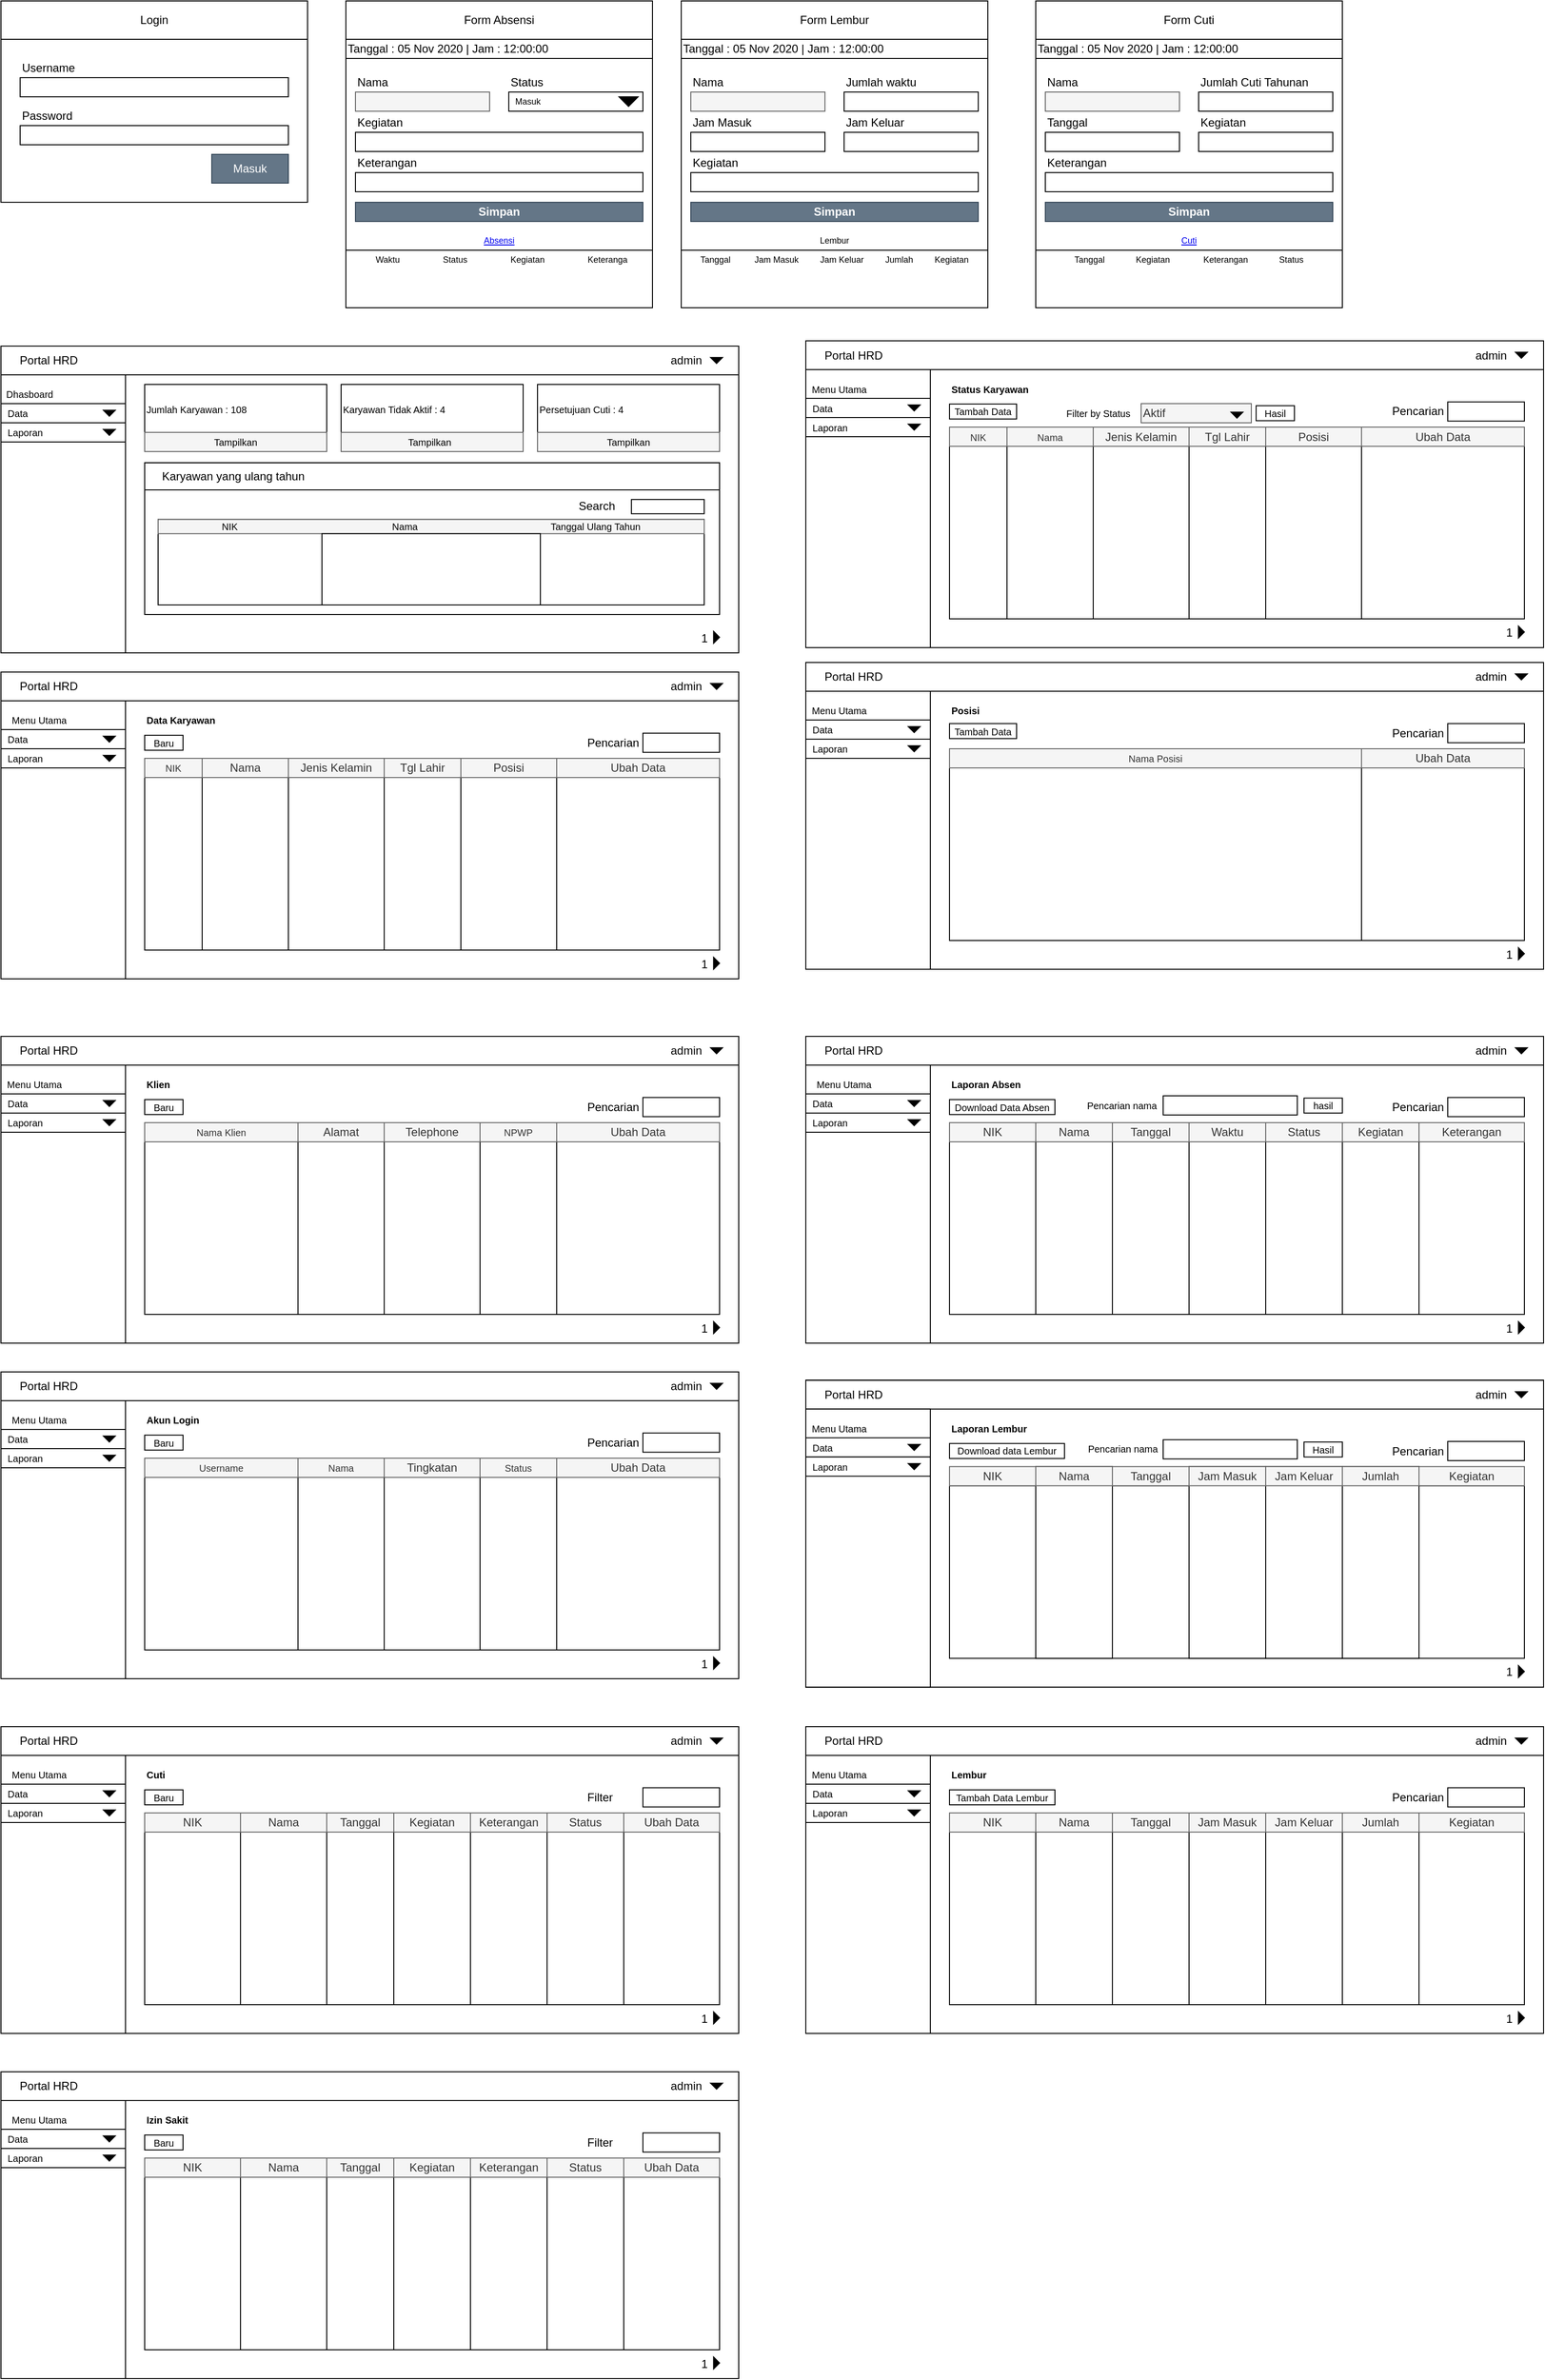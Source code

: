 <mxfile version="14.6.6" type="github" pages="2">
  <diagram id="mtBHWYNByoEXzdDorYb6" name="Page-1">
    <mxGraphModel dx="813" dy="428" grid="1" gridSize="10" guides="1" tooltips="1" connect="1" arrows="1" fold="1" page="1" pageScale="1" pageWidth="850" pageHeight="1100" math="0" shadow="0">
      <root>
        <mxCell id="0" />
        <mxCell id="1" parent="0" />
        <mxCell id="doo02vCnR_QYg1kmZy5R-2" value="" style="rounded=0;whiteSpace=wrap;html=1;" parent="1" vertex="1">
          <mxGeometry x="40" y="40" width="320" height="210" as="geometry" />
        </mxCell>
        <mxCell id="doo02vCnR_QYg1kmZy5R-4" value="" style="rounded=0;whiteSpace=wrap;html=1;" parent="1" vertex="1">
          <mxGeometry x="40" y="40" width="320" height="40" as="geometry" />
        </mxCell>
        <mxCell id="doo02vCnR_QYg1kmZy5R-5" value="Login" style="text;html=1;strokeColor=none;fillColor=none;align=center;verticalAlign=middle;whiteSpace=wrap;rounded=0;" parent="1" vertex="1">
          <mxGeometry x="180" y="50" width="40" height="20" as="geometry" />
        </mxCell>
        <mxCell id="doo02vCnR_QYg1kmZy5R-7" value="" style="rounded=0;whiteSpace=wrap;html=1;" parent="1" vertex="1">
          <mxGeometry x="60" y="120" width="280" height="20" as="geometry" />
        </mxCell>
        <mxCell id="doo02vCnR_QYg1kmZy5R-8" value="" style="rounded=0;whiteSpace=wrap;html=1;" parent="1" vertex="1">
          <mxGeometry x="60" y="170" width="280" height="20" as="geometry" />
        </mxCell>
        <mxCell id="doo02vCnR_QYg1kmZy5R-9" value="Username" style="text;html=1;strokeColor=none;fillColor=none;align=left;verticalAlign=middle;whiteSpace=wrap;rounded=0;" parent="1" vertex="1">
          <mxGeometry x="60" y="100" width="40" height="20" as="geometry" />
        </mxCell>
        <mxCell id="doo02vCnR_QYg1kmZy5R-10" value="Password" style="text;html=1;strokeColor=none;fillColor=none;align=left;verticalAlign=middle;whiteSpace=wrap;rounded=0;" parent="1" vertex="1">
          <mxGeometry x="60" y="150" width="40" height="20" as="geometry" />
        </mxCell>
        <mxCell id="doo02vCnR_QYg1kmZy5R-11" value="" style="rounded=0;whiteSpace=wrap;html=1;align=left;fillColor=#647687;strokeColor=#314354;fontColor=#ffffff;" parent="1" vertex="1">
          <mxGeometry x="260" y="200" width="80" height="30" as="geometry" />
        </mxCell>
        <mxCell id="doo02vCnR_QYg1kmZy5R-12" value="Masuk" style="text;html=1;strokeColor=none;fillColor=none;align=center;verticalAlign=middle;whiteSpace=wrap;rounded=0;fontColor=#FFFFFF;" parent="1" vertex="1">
          <mxGeometry x="280" y="205" width="40" height="20" as="geometry" />
        </mxCell>
        <mxCell id="doo02vCnR_QYg1kmZy5R-13" value="" style="rounded=0;whiteSpace=wrap;html=1;" parent="1" vertex="1">
          <mxGeometry x="400" y="40" width="320" height="320" as="geometry" />
        </mxCell>
        <mxCell id="doo02vCnR_QYg1kmZy5R-14" value="" style="rounded=0;whiteSpace=wrap;html=1;" parent="1" vertex="1">
          <mxGeometry x="400" y="40" width="320" height="40" as="geometry" />
        </mxCell>
        <mxCell id="doo02vCnR_QYg1kmZy5R-15" value="Form Absensi" style="text;html=1;strokeColor=none;fillColor=none;align=center;verticalAlign=middle;whiteSpace=wrap;rounded=0;" parent="1" vertex="1">
          <mxGeometry x="520" y="50" width="80" height="20" as="geometry" />
        </mxCell>
        <mxCell id="doo02vCnR_QYg1kmZy5R-16" value="" style="rounded=0;whiteSpace=wrap;html=1;fillColor=#f5f5f5;strokeColor=#666666;fontColor=#333333;" parent="1" vertex="1">
          <mxGeometry x="410" y="135" width="140" height="20" as="geometry" />
        </mxCell>
        <mxCell id="doo02vCnR_QYg1kmZy5R-17" value="" style="rounded=0;whiteSpace=wrap;html=1;" parent="1" vertex="1">
          <mxGeometry x="400" y="300" width="320" height="60" as="geometry" />
        </mxCell>
        <mxCell id="doo02vCnR_QYg1kmZy5R-18" value="Nama" style="text;html=1;strokeColor=none;fillColor=none;align=left;verticalAlign=middle;whiteSpace=wrap;rounded=0;" parent="1" vertex="1">
          <mxGeometry x="410" y="115" width="40" height="20" as="geometry" />
        </mxCell>
        <mxCell id="doo02vCnR_QYg1kmZy5R-19" value="Status" style="text;html=1;strokeColor=none;fillColor=none;align=left;verticalAlign=middle;whiteSpace=wrap;rounded=0;" parent="1" vertex="1">
          <mxGeometry x="570" y="115" width="40" height="20" as="geometry" />
        </mxCell>
        <mxCell id="doo02vCnR_QYg1kmZy5R-20" value="" style="rounded=0;whiteSpace=wrap;html=1;align=left;fillColor=#647687;strokeColor=#314354;fontColor=#ffffff;" parent="1" vertex="1">
          <mxGeometry x="410" y="250" width="300" height="20" as="geometry" />
        </mxCell>
        <mxCell id="doo02vCnR_QYg1kmZy5R-21" value="Simpan" style="text;html=1;strokeColor=none;fillColor=none;align=center;verticalAlign=middle;whiteSpace=wrap;rounded=0;fontColor=#FFFFFF;fontStyle=1" parent="1" vertex="1">
          <mxGeometry x="540" y="250" width="40" height="20" as="geometry" />
        </mxCell>
        <mxCell id="doo02vCnR_QYg1kmZy5R-22" value="" style="rounded=0;whiteSpace=wrap;html=1;align=left;" parent="1" vertex="1">
          <mxGeometry x="400" y="80" width="320" height="20" as="geometry" />
        </mxCell>
        <mxCell id="doo02vCnR_QYg1kmZy5R-23" value="&lt;div&gt;Tanggal : 05 Nov 2020 | Jam : 12:00:00&lt;br&gt;&lt;/div&gt;" style="text;html=1;strokeColor=none;fillColor=none;align=left;verticalAlign=middle;whiteSpace=wrap;rounded=0;" parent="1" vertex="1">
          <mxGeometry x="400" y="80" width="320" height="20" as="geometry" />
        </mxCell>
        <mxCell id="doo02vCnR_QYg1kmZy5R-24" value="" style="rounded=0;whiteSpace=wrap;html=1;" parent="1" vertex="1">
          <mxGeometry x="570" y="135" width="140" height="20" as="geometry" />
        </mxCell>
        <mxCell id="doo02vCnR_QYg1kmZy5R-25" value="" style="rounded=0;whiteSpace=wrap;html=1;" parent="1" vertex="1">
          <mxGeometry x="410" y="177" width="300" height="20" as="geometry" />
        </mxCell>
        <mxCell id="doo02vCnR_QYg1kmZy5R-26" value="Kegiatan" style="text;html=1;strokeColor=none;fillColor=none;align=left;verticalAlign=middle;whiteSpace=wrap;rounded=0;" parent="1" vertex="1">
          <mxGeometry x="410" y="157" width="40" height="20" as="geometry" />
        </mxCell>
        <mxCell id="doo02vCnR_QYg1kmZy5R-27" value="" style="rounded=0;whiteSpace=wrap;html=1;" parent="1" vertex="1">
          <mxGeometry x="410" y="219" width="300" height="20" as="geometry" />
        </mxCell>
        <mxCell id="doo02vCnR_QYg1kmZy5R-28" value="Keterangan" style="text;html=1;strokeColor=none;fillColor=none;align=left;verticalAlign=middle;whiteSpace=wrap;rounded=0;" parent="1" vertex="1">
          <mxGeometry x="410" y="199" width="40" height="20" as="geometry" />
        </mxCell>
        <mxCell id="doo02vCnR_QYg1kmZy5R-29" value="&lt;div class=&quot;small&quot;&gt;&lt;a&gt;Absensi&lt;/a&gt;&lt;/div&gt;" style="text;html=1;strokeColor=none;fillColor=none;align=center;verticalAlign=middle;whiteSpace=wrap;rounded=0;fontSize=9;" parent="1" vertex="1">
          <mxGeometry x="400" y="280" width="320" height="20" as="geometry" />
        </mxCell>
        <mxCell id="doo02vCnR_QYg1kmZy5R-30" value="Waktu &amp;nbsp;&amp;nbsp;&amp;nbsp;&amp;nbsp;&amp;nbsp;&amp;nbsp;&amp;nbsp;&amp;nbsp;&amp;nbsp;&amp;nbsp;&amp;nbsp;&amp;nbsp;&amp;nbsp;&amp;nbsp;&amp;nbsp;&amp;nbsp; Status&amp;nbsp;&amp;nbsp;&amp;nbsp;&amp;nbsp;&amp;nbsp;&amp;nbsp;&amp;nbsp;&amp;nbsp;&amp;nbsp;&amp;nbsp;&amp;nbsp;&amp;nbsp;&amp;nbsp;&amp;nbsp;&amp;nbsp;&amp;nbsp;&amp;nbsp; Kegiatan &amp;nbsp;&amp;nbsp;&amp;nbsp;&amp;nbsp;&amp;nbsp;&amp;nbsp;&amp;nbsp;&amp;nbsp;&amp;nbsp;&amp;nbsp;&amp;nbsp;&amp;nbsp;&amp;nbsp;&amp;nbsp;&amp;nbsp;&amp;nbsp; Keteranga" style="text;html=1;strokeColor=none;fillColor=none;align=center;verticalAlign=middle;whiteSpace=wrap;rounded=0;fontSize=9;fontColor=#000000;" parent="1" vertex="1">
          <mxGeometry x="405" y="300" width="315" height="20" as="geometry" />
        </mxCell>
        <mxCell id="doo02vCnR_QYg1kmZy5R-31" value="" style="rounded=0;whiteSpace=wrap;html=1;" parent="1" vertex="1">
          <mxGeometry x="750" y="40" width="320" height="320" as="geometry" />
        </mxCell>
        <mxCell id="doo02vCnR_QYg1kmZy5R-32" value="" style="rounded=0;whiteSpace=wrap;html=1;" parent="1" vertex="1">
          <mxGeometry x="750" y="40" width="320" height="40" as="geometry" />
        </mxCell>
        <mxCell id="doo02vCnR_QYg1kmZy5R-33" value="Form Lembur" style="text;html=1;strokeColor=none;fillColor=none;align=center;verticalAlign=middle;whiteSpace=wrap;rounded=0;" parent="1" vertex="1">
          <mxGeometry x="870" y="50" width="80" height="20" as="geometry" />
        </mxCell>
        <mxCell id="doo02vCnR_QYg1kmZy5R-34" value="" style="rounded=0;whiteSpace=wrap;html=1;fillColor=#f5f5f5;strokeColor=#666666;fontColor=#333333;" parent="1" vertex="1">
          <mxGeometry x="760" y="135" width="140" height="20" as="geometry" />
        </mxCell>
        <mxCell id="doo02vCnR_QYg1kmZy5R-35" value="" style="rounded=0;whiteSpace=wrap;html=1;" parent="1" vertex="1">
          <mxGeometry x="750" y="300" width="320" height="60" as="geometry" />
        </mxCell>
        <mxCell id="doo02vCnR_QYg1kmZy5R-36" value="Nama" style="text;html=1;strokeColor=none;fillColor=none;align=left;verticalAlign=middle;whiteSpace=wrap;rounded=0;" parent="1" vertex="1">
          <mxGeometry x="760" y="115" width="40" height="20" as="geometry" />
        </mxCell>
        <mxCell id="doo02vCnR_QYg1kmZy5R-37" value="Jumlah waktu" style="text;html=1;strokeColor=none;fillColor=none;align=left;verticalAlign=middle;whiteSpace=wrap;rounded=0;" parent="1" vertex="1">
          <mxGeometry x="920" y="115" width="90" height="20" as="geometry" />
        </mxCell>
        <mxCell id="doo02vCnR_QYg1kmZy5R-38" value="" style="rounded=0;whiteSpace=wrap;html=1;align=left;fillColor=#647687;strokeColor=#314354;fontColor=#ffffff;" parent="1" vertex="1">
          <mxGeometry x="760" y="250" width="300" height="20" as="geometry" />
        </mxCell>
        <mxCell id="doo02vCnR_QYg1kmZy5R-39" value="Simpan" style="text;html=1;strokeColor=none;fillColor=none;align=center;verticalAlign=middle;whiteSpace=wrap;rounded=0;fontColor=#FFFFFF;fontStyle=1" parent="1" vertex="1">
          <mxGeometry x="890" y="250" width="40" height="20" as="geometry" />
        </mxCell>
        <mxCell id="doo02vCnR_QYg1kmZy5R-40" value="" style="rounded=0;whiteSpace=wrap;html=1;align=left;" parent="1" vertex="1">
          <mxGeometry x="750" y="80" width="320" height="20" as="geometry" />
        </mxCell>
        <mxCell id="doo02vCnR_QYg1kmZy5R-41" value="&lt;div&gt;Tanggal : 05 Nov 2020 | Jam : 12:00:00&lt;br&gt;&lt;/div&gt;" style="text;html=1;strokeColor=none;fillColor=none;align=left;verticalAlign=middle;whiteSpace=wrap;rounded=0;" parent="1" vertex="1">
          <mxGeometry x="750" y="80" width="320" height="20" as="geometry" />
        </mxCell>
        <mxCell id="doo02vCnR_QYg1kmZy5R-42" value="" style="rounded=0;whiteSpace=wrap;html=1;" parent="1" vertex="1">
          <mxGeometry x="920" y="135" width="140" height="20" as="geometry" />
        </mxCell>
        <mxCell id="doo02vCnR_QYg1kmZy5R-44" value="Jam Masuk" style="text;html=1;strokeColor=none;fillColor=none;align=left;verticalAlign=middle;whiteSpace=wrap;rounded=0;" parent="1" vertex="1">
          <mxGeometry x="760" y="157" width="80" height="20" as="geometry" />
        </mxCell>
        <mxCell id="doo02vCnR_QYg1kmZy5R-45" value="" style="rounded=0;whiteSpace=wrap;html=1;" parent="1" vertex="1">
          <mxGeometry x="760" y="219" width="300" height="20" as="geometry" />
        </mxCell>
        <mxCell id="doo02vCnR_QYg1kmZy5R-46" value="Kegiatan" style="text;html=1;strokeColor=none;fillColor=none;align=left;verticalAlign=middle;whiteSpace=wrap;rounded=0;" parent="1" vertex="1">
          <mxGeometry x="760" y="199" width="40" height="20" as="geometry" />
        </mxCell>
        <mxCell id="doo02vCnR_QYg1kmZy5R-47" value="Lembur" style="text;html=1;strokeColor=none;fillColor=none;align=center;verticalAlign=middle;whiteSpace=wrap;rounded=0;fontSize=9;" parent="1" vertex="1">
          <mxGeometry x="750" y="280" width="320" height="20" as="geometry" />
        </mxCell>
        <mxCell id="doo02vCnR_QYg1kmZy5R-48" value="Tanggal &amp;nbsp;&amp;nbsp;&amp;nbsp;&amp;nbsp;&amp;nbsp;&amp;nbsp;&amp;nbsp;&amp;nbsp; Jam Masuk &amp;nbsp;&amp;nbsp;&amp;nbsp;&amp;nbsp;&amp;nbsp;&amp;nbsp;&amp;nbsp; Jam Keluar &amp;nbsp; &amp;nbsp; &amp;nbsp; &amp;nbsp; Jumlah&amp;nbsp;&amp;nbsp;&amp;nbsp;&amp;nbsp;&amp;nbsp;&amp;nbsp;&amp;nbsp;&amp;nbsp; Kegiatan" style="text;html=1;strokeColor=none;fillColor=none;align=center;verticalAlign=middle;whiteSpace=wrap;rounded=0;fontSize=9;fontColor=#000000;" parent="1" vertex="1">
          <mxGeometry x="750" y="300" width="320" height="20" as="geometry" />
        </mxCell>
        <mxCell id="doo02vCnR_QYg1kmZy5R-49" value="" style="rounded=0;whiteSpace=wrap;html=1;fontColor=#FFFFFF;fillColor=#FFFFFF;" parent="1" vertex="1">
          <mxGeometry x="760" y="177" width="140" height="20" as="geometry" />
        </mxCell>
        <mxCell id="doo02vCnR_QYg1kmZy5R-50" value="" style="rounded=0;whiteSpace=wrap;html=1;" parent="1" vertex="1">
          <mxGeometry x="920" y="177" width="140" height="20" as="geometry" />
        </mxCell>
        <mxCell id="doo02vCnR_QYg1kmZy5R-51" value="Jam Keluar" style="text;html=1;strokeColor=none;fillColor=none;align=left;verticalAlign=middle;whiteSpace=wrap;rounded=0;" parent="1" vertex="1">
          <mxGeometry x="920" y="157" width="80" height="20" as="geometry" />
        </mxCell>
        <mxCell id="doo02vCnR_QYg1kmZy5R-52" value="Text" style="text;html=1;strokeColor=none;fillColor=none;align=center;verticalAlign=middle;whiteSpace=wrap;rounded=0;fontSize=9;fontColor=#FFFFFF;" parent="1" vertex="1">
          <mxGeometry x="680" y="200" width="40" height="20" as="geometry" />
        </mxCell>
        <mxCell id="doo02vCnR_QYg1kmZy5R-53" value="Masuk" style="text;html=1;strokeColor=none;fillColor=none;align=center;verticalAlign=middle;whiteSpace=wrap;rounded=0;fontSize=9;" parent="1" vertex="1">
          <mxGeometry x="570" y="135" width="40" height="20" as="geometry" />
        </mxCell>
        <mxCell id="doo02vCnR_QYg1kmZy5R-55" value="" style="triangle;whiteSpace=wrap;html=1;rotation=90;fillColor=#000000;" parent="1" vertex="1">
          <mxGeometry x="690" y="135" width="10" height="20" as="geometry" />
        </mxCell>
        <mxCell id="doo02vCnR_QYg1kmZy5R-57" value="" style="rounded=0;whiteSpace=wrap;html=1;" parent="1" vertex="1">
          <mxGeometry x="40" y="400" width="770" height="320" as="geometry" />
        </mxCell>
        <mxCell id="doo02vCnR_QYg1kmZy5R-58" value="" style="rounded=0;whiteSpace=wrap;html=1;" parent="1" vertex="1">
          <mxGeometry x="40" y="400" width="770" height="30" as="geometry" />
        </mxCell>
        <mxCell id="doo02vCnR_QYg1kmZy5R-59" value="Portal HRD" style="text;html=1;strokeColor=none;fillColor=none;align=center;verticalAlign=middle;whiteSpace=wrap;rounded=0;" parent="1" vertex="1">
          <mxGeometry x="50" y="405" width="80" height="20" as="geometry" />
        </mxCell>
        <mxCell id="doo02vCnR_QYg1kmZy5R-62" value="admin" style="text;html=1;strokeColor=none;fillColor=none;align=left;verticalAlign=middle;whiteSpace=wrap;rounded=0;" parent="1" vertex="1">
          <mxGeometry x="736.87" y="405" width="40" height="20" as="geometry" />
        </mxCell>
        <mxCell id="doo02vCnR_QYg1kmZy5R-66" value="" style="rounded=0;whiteSpace=wrap;html=1;align=left;" parent="1" vertex="1">
          <mxGeometry x="40" y="430" width="130" height="290" as="geometry" />
        </mxCell>
        <mxCell id="doo02vCnR_QYg1kmZy5R-68" value="" style="rounded=0;whiteSpace=wrap;html=1;" parent="1" vertex="1">
          <mxGeometry x="40" y="460" width="130" height="20" as="geometry" />
        </mxCell>
        <mxCell id="doo02vCnR_QYg1kmZy5R-69" value="1" style="text;html=1;strokeColor=none;fillColor=none;align=left;verticalAlign=middle;whiteSpace=wrap;rounded=0;" parent="1" vertex="1">
          <mxGeometry x="768.74" y="694.5" width="13.13" height="20" as="geometry" />
        </mxCell>
        <mxCell id="doo02vCnR_QYg1kmZy5R-80" value="" style="triangle;whiteSpace=wrap;html=1;strokeColor=#000000;fillColor=#000000;fontSize=9;fontColor=#000000;align=left;rotation=90;" parent="1" vertex="1">
          <mxGeometry x="783.75" y="408.75" width="6.25" height="12.5" as="geometry" />
        </mxCell>
        <mxCell id="doo02vCnR_QYg1kmZy5R-82" value="Dhasboard" style="text;html=1;strokeColor=none;fillColor=none;align=center;verticalAlign=middle;whiteSpace=wrap;rounded=0;fontSize=10;fontColor=#000000;" parent="1" vertex="1">
          <mxGeometry x="50" y="440" width="40" height="20" as="geometry" />
        </mxCell>
        <mxCell id="doo02vCnR_QYg1kmZy5R-83" value="" style="rounded=0;whiteSpace=wrap;html=1;" parent="1" vertex="1">
          <mxGeometry x="40" y="480" width="130" height="20" as="geometry" />
        </mxCell>
        <mxCell id="doo02vCnR_QYg1kmZy5R-63" value="Data" style="text;html=1;strokeColor=none;fillColor=none;align=left;verticalAlign=middle;whiteSpace=wrap;rounded=0;fontSize=10;" parent="1" vertex="1">
          <mxGeometry x="45" y="460" width="70" height="20" as="geometry" />
        </mxCell>
        <mxCell id="doo02vCnR_QYg1kmZy5R-84" value="Laporan" style="text;html=1;strokeColor=none;fillColor=none;align=left;verticalAlign=middle;whiteSpace=wrap;rounded=0;fontSize=10;" parent="1" vertex="1">
          <mxGeometry x="45" y="480" width="70" height="20" as="geometry" />
        </mxCell>
        <mxCell id="doo02vCnR_QYg1kmZy5R-85" value="" style="triangle;whiteSpace=wrap;html=1;strokeColor=#000000;fillColor=#000000;fontSize=9;fontColor=#000000;align=left;rotation=90;" parent="1" vertex="1">
          <mxGeometry x="150" y="463.75" width="6.25" height="12.5" as="geometry" />
        </mxCell>
        <mxCell id="doo02vCnR_QYg1kmZy5R-86" value="" style="triangle;whiteSpace=wrap;html=1;strokeColor=#000000;fillColor=#000000;fontSize=9;fontColor=#000000;align=left;rotation=90;" parent="1" vertex="1">
          <mxGeometry x="150" y="483.75" width="6.25" height="12.5" as="geometry" />
        </mxCell>
        <mxCell id="doo02vCnR_QYg1kmZy5R-87" value="" style="rounded=0;whiteSpace=wrap;html=1;fontColor=#FFFFFF;fillColor=#FFFFFF;" parent="1" vertex="1">
          <mxGeometry x="190" y="440" width="140" height="70" as="geometry" />
        </mxCell>
        <mxCell id="doo02vCnR_QYg1kmZy5R-88" value="" style="rounded=0;whiteSpace=wrap;html=1;fontColor=#FFFFFF;fillColor=#FFFFFF;" parent="1" vertex="1">
          <mxGeometry x="190" y="440" width="190" height="70" as="geometry" />
        </mxCell>
        <mxCell id="doo02vCnR_QYg1kmZy5R-89" value="" style="rounded=0;whiteSpace=wrap;html=1;fontColor=#FFFFFF;fillColor=#FFFFFF;" parent="1" vertex="1">
          <mxGeometry x="395" y="440" width="190" height="70" as="geometry" />
        </mxCell>
        <mxCell id="doo02vCnR_QYg1kmZy5R-90" value="" style="rounded=0;whiteSpace=wrap;html=1;fontColor=#FFFFFF;fillColor=#FFFFFF;" parent="1" vertex="1">
          <mxGeometry x="600" y="440" width="190" height="70" as="geometry" />
        </mxCell>
        <mxCell id="doo02vCnR_QYg1kmZy5R-91" value="" style="rounded=0;whiteSpace=wrap;html=1;fillColor=#f5f5f5;strokeColor=#666666;fontColor=#333333;" parent="1" vertex="1">
          <mxGeometry x="190" y="490" width="190" height="20" as="geometry" />
        </mxCell>
        <mxCell id="doo02vCnR_QYg1kmZy5R-93" value="" style="rounded=0;whiteSpace=wrap;html=1;fillColor=#f5f5f5;strokeColor=#666666;fontColor=#333333;" parent="1" vertex="1">
          <mxGeometry x="600" y="490" width="190" height="20" as="geometry" />
        </mxCell>
        <mxCell id="doo02vCnR_QYg1kmZy5R-94" value="Tampilkan" style="text;html=1;strokeColor=none;fillColor=none;align=center;verticalAlign=middle;whiteSpace=wrap;rounded=0;fontSize=10;fontColor=#000000;" parent="1" vertex="1">
          <mxGeometry x="190" y="490" width="190" height="20" as="geometry" />
        </mxCell>
        <mxCell id="doo02vCnR_QYg1kmZy5R-96" value="Tampilkan" style="text;html=1;strokeColor=none;fillColor=none;align=center;verticalAlign=middle;whiteSpace=wrap;rounded=0;fontSize=10;fontColor=#000000;" parent="1" vertex="1">
          <mxGeometry x="600" y="490" width="190" height="20" as="geometry" />
        </mxCell>
        <mxCell id="doo02vCnR_QYg1kmZy5R-98" value="" style="rounded=0;whiteSpace=wrap;html=1;fillColor=#f5f5f5;strokeColor=#666666;fontColor=#333333;" parent="1" vertex="1">
          <mxGeometry x="395" y="490" width="190" height="20" as="geometry" />
        </mxCell>
        <mxCell id="doo02vCnR_QYg1kmZy5R-95" value="Tampilkan" style="text;html=1;strokeColor=none;fillColor=none;align=center;verticalAlign=middle;whiteSpace=wrap;rounded=0;fontSize=10;fontColor=#000000;" parent="1" vertex="1">
          <mxGeometry x="395" y="490" width="185" height="20" as="geometry" />
        </mxCell>
        <mxCell id="doo02vCnR_QYg1kmZy5R-99" value="Jumlah Karyawan : 108" style="text;html=1;strokeColor=none;fillColor=none;align=left;verticalAlign=middle;whiteSpace=wrap;rounded=0;fontSize=10;fontColor=#000000;" parent="1" vertex="1">
          <mxGeometry x="190" y="456.25" width="120" height="20" as="geometry" />
        </mxCell>
        <mxCell id="doo02vCnR_QYg1kmZy5R-100" value="Karyawan Tidak Aktif : 4" style="text;html=1;strokeColor=none;fillColor=none;align=left;verticalAlign=middle;whiteSpace=wrap;rounded=0;fontSize=10;fontColor=#000000;" parent="1" vertex="1">
          <mxGeometry x="395" y="456.25" width="185" height="20" as="geometry" />
        </mxCell>
        <mxCell id="doo02vCnR_QYg1kmZy5R-101" value="Persetujuan Cuti : 4" style="text;html=1;strokeColor=none;fillColor=none;align=left;verticalAlign=middle;whiteSpace=wrap;rounded=0;fontSize=10;fontColor=#000000;" parent="1" vertex="1">
          <mxGeometry x="600" y="456.25" width="190" height="20" as="geometry" />
        </mxCell>
        <mxCell id="doo02vCnR_QYg1kmZy5R-113" value="" style="triangle;whiteSpace=wrap;html=1;strokeColor=#000000;fillColor=#000000;fontSize=9;fontColor=#000000;align=left;rotation=0;" parent="1" vertex="1">
          <mxGeometry x="783.75" y="697.5" width="6.25" height="12.5" as="geometry" />
        </mxCell>
        <mxCell id="s16VTZpKI4ElWL9KKgv6-1" value="" style="rounded=0;whiteSpace=wrap;html=1;" parent="1" vertex="1">
          <mxGeometry x="40" y="740" width="770" height="320" as="geometry" />
        </mxCell>
        <mxCell id="s16VTZpKI4ElWL9KKgv6-2" value="" style="rounded=0;whiteSpace=wrap;html=1;" parent="1" vertex="1">
          <mxGeometry x="40" y="740" width="770" height="30" as="geometry" />
        </mxCell>
        <mxCell id="s16VTZpKI4ElWL9KKgv6-3" value="Portal HRD" style="text;html=1;strokeColor=none;fillColor=none;align=center;verticalAlign=middle;whiteSpace=wrap;rounded=0;" parent="1" vertex="1">
          <mxGeometry x="50" y="745" width="80" height="20" as="geometry" />
        </mxCell>
        <mxCell id="s16VTZpKI4ElWL9KKgv6-4" value="admin" style="text;html=1;strokeColor=none;fillColor=none;align=left;verticalAlign=middle;whiteSpace=wrap;rounded=0;" parent="1" vertex="1">
          <mxGeometry x="736.87" y="745" width="40" height="20" as="geometry" />
        </mxCell>
        <mxCell id="s16VTZpKI4ElWL9KKgv6-5" value="" style="rounded=0;whiteSpace=wrap;html=1;align=left;" parent="1" vertex="1">
          <mxGeometry x="40" y="770" width="130" height="290" as="geometry" />
        </mxCell>
        <mxCell id="s16VTZpKI4ElWL9KKgv6-6" value="Pencarian" style="text;html=1;strokeColor=none;fillColor=none;align=left;verticalAlign=middle;whiteSpace=wrap;rounded=0;" parent="1" vertex="1">
          <mxGeometry x="650" y="803.75" width="60" height="20" as="geometry" />
        </mxCell>
        <mxCell id="s16VTZpKI4ElWL9KKgv6-7" value="" style="rounded=0;whiteSpace=wrap;html=1;" parent="1" vertex="1">
          <mxGeometry x="40" y="800" width="130" height="20" as="geometry" />
        </mxCell>
        <mxCell id="s16VTZpKI4ElWL9KKgv6-8" value="1" style="text;html=1;strokeColor=none;fillColor=none;align=left;verticalAlign=middle;whiteSpace=wrap;rounded=0;" parent="1" vertex="1">
          <mxGeometry x="768.74" y="1034.5" width="13.13" height="20" as="geometry" />
        </mxCell>
        <mxCell id="s16VTZpKI4ElWL9KKgv6-9" value="" style="rounded=0;whiteSpace=wrap;html=1;fontColor=#FFFFFF;fillColor=#FFFFFF;" parent="1" vertex="1">
          <mxGeometry x="710" y="803.75" width="80" height="20" as="geometry" />
        </mxCell>
        <mxCell id="s16VTZpKI4ElWL9KKgv6-10" value="" style="rounded=0;whiteSpace=wrap;html=1;" parent="1" vertex="1">
          <mxGeometry x="190" y="850" width="600" height="180" as="geometry" />
        </mxCell>
        <mxCell id="s16VTZpKI4ElWL9KKgv6-11" value="" style="triangle;whiteSpace=wrap;html=1;strokeColor=#000000;fillColor=#000000;fontSize=9;fontColor=#000000;align=left;rotation=90;" parent="1" vertex="1">
          <mxGeometry x="783.75" y="748.75" width="6.25" height="12.5" as="geometry" />
        </mxCell>
        <mxCell id="s16VTZpKI4ElWL9KKgv6-12" value="Menu Utama" style="text;html=1;strokeColor=none;fillColor=none;align=center;verticalAlign=middle;whiteSpace=wrap;rounded=0;fontSize=10;fontColor=#000000;" parent="1" vertex="1">
          <mxGeometry x="45" y="780" width="70" height="20" as="geometry" />
        </mxCell>
        <mxCell id="s16VTZpKI4ElWL9KKgv6-13" value="" style="rounded=0;whiteSpace=wrap;html=1;" parent="1" vertex="1">
          <mxGeometry x="40" y="820" width="130" height="20" as="geometry" />
        </mxCell>
        <mxCell id="s16VTZpKI4ElWL9KKgv6-14" value="Data" style="text;html=1;strokeColor=none;fillColor=none;align=left;verticalAlign=middle;whiteSpace=wrap;rounded=0;fontSize=10;" parent="1" vertex="1">
          <mxGeometry x="45" y="800" width="70" height="20" as="geometry" />
        </mxCell>
        <mxCell id="s16VTZpKI4ElWL9KKgv6-15" value="Laporan" style="text;html=1;strokeColor=none;fillColor=none;align=left;verticalAlign=middle;whiteSpace=wrap;rounded=0;fontSize=10;" parent="1" vertex="1">
          <mxGeometry x="45" y="820" width="70" height="20" as="geometry" />
        </mxCell>
        <mxCell id="s16VTZpKI4ElWL9KKgv6-16" value="" style="triangle;whiteSpace=wrap;html=1;strokeColor=#000000;fillColor=#000000;fontSize=9;fontColor=#000000;align=left;rotation=90;" parent="1" vertex="1">
          <mxGeometry x="150" y="803.75" width="6.25" height="12.5" as="geometry" />
        </mxCell>
        <mxCell id="s16VTZpKI4ElWL9KKgv6-17" value="" style="triangle;whiteSpace=wrap;html=1;strokeColor=#000000;fillColor=#000000;fontSize=9;fontColor=#000000;align=left;rotation=90;" parent="1" vertex="1">
          <mxGeometry x="150" y="823.75" width="6.25" height="12.5" as="geometry" />
        </mxCell>
        <mxCell id="s16VTZpKI4ElWL9KKgv6-33" value="" style="rounded=0;whiteSpace=wrap;html=1;" parent="1" vertex="1">
          <mxGeometry x="190" y="830" width="60" height="200" as="geometry" />
        </mxCell>
        <mxCell id="s16VTZpKI4ElWL9KKgv6-34" value="" style="rounded=0;whiteSpace=wrap;html=1;" parent="1" vertex="1">
          <mxGeometry x="250" y="830" width="90" height="200" as="geometry" />
        </mxCell>
        <mxCell id="s16VTZpKI4ElWL9KKgv6-35" value="" style="rounded=0;whiteSpace=wrap;html=1;" parent="1" vertex="1">
          <mxGeometry x="340" y="830" width="100" height="200" as="geometry" />
        </mxCell>
        <mxCell id="s16VTZpKI4ElWL9KKgv6-36" value="" style="rounded=0;whiteSpace=wrap;html=1;" parent="1" vertex="1">
          <mxGeometry x="440" y="830" width="80" height="200" as="geometry" />
        </mxCell>
        <mxCell id="s16VTZpKI4ElWL9KKgv6-37" value="" style="rounded=0;whiteSpace=wrap;html=1;" parent="1" vertex="1">
          <mxGeometry x="520" y="830" width="100" height="200" as="geometry" />
        </mxCell>
        <mxCell id="s16VTZpKI4ElWL9KKgv6-39" value="" style="triangle;whiteSpace=wrap;html=1;strokeColor=#000000;fillColor=#000000;fontSize=9;fontColor=#000000;align=left;rotation=0;" parent="1" vertex="1">
          <mxGeometry x="783.75" y="1037.5" width="6.25" height="12.5" as="geometry" />
        </mxCell>
        <mxCell id="s16VTZpKI4ElWL9KKgv6-40" value="Baru" style="rounded=0;whiteSpace=wrap;html=1;fontSize=10;" parent="1" vertex="1">
          <mxGeometry x="190" y="805.93" width="40" height="15.63" as="geometry" />
        </mxCell>
        <mxCell id="s16VTZpKI4ElWL9KKgv6-31" value="&lt;font style=&quot;font-size: 10px&quot;&gt;NIK&lt;/font&gt;" style="rounded=0;whiteSpace=wrap;html=1;fillColor=#f5f5f5;strokeColor=#666666;fontColor=#333333;" parent="1" vertex="1">
          <mxGeometry x="190" y="830" width="60" height="20" as="geometry" />
        </mxCell>
        <mxCell id="s16VTZpKI4ElWL9KKgv6-41" value="Nama" style="rounded=0;whiteSpace=wrap;html=1;fillColor=#f5f5f5;strokeColor=#666666;fontColor=#333333;" parent="1" vertex="1">
          <mxGeometry x="250" y="830" width="90" height="20" as="geometry" />
        </mxCell>
        <mxCell id="s16VTZpKI4ElWL9KKgv6-42" value="Jenis Kelamin" style="rounded=0;whiteSpace=wrap;html=1;fillColor=#f5f5f5;strokeColor=#666666;fontColor=#333333;" parent="1" vertex="1">
          <mxGeometry x="340" y="830" width="100" height="20" as="geometry" />
        </mxCell>
        <mxCell id="s16VTZpKI4ElWL9KKgv6-43" value="Tgl Lahir" style="rounded=0;whiteSpace=wrap;html=1;fillColor=#f5f5f5;strokeColor=#666666;fontColor=#333333;" parent="1" vertex="1">
          <mxGeometry x="440" y="830" width="80" height="20" as="geometry" />
        </mxCell>
        <mxCell id="s16VTZpKI4ElWL9KKgv6-44" value="Posisi" style="rounded=0;whiteSpace=wrap;html=1;fillColor=#f5f5f5;strokeColor=#666666;fontColor=#333333;" parent="1" vertex="1">
          <mxGeometry x="520" y="830" width="100" height="20" as="geometry" />
        </mxCell>
        <mxCell id="s16VTZpKI4ElWL9KKgv6-45" value="Ubah Data" style="rounded=0;whiteSpace=wrap;html=1;fillColor=#f5f5f5;strokeColor=#666666;fontColor=#333333;" parent="1" vertex="1">
          <mxGeometry x="620" y="830" width="170" height="20" as="geometry" />
        </mxCell>
        <mxCell id="s16VTZpKI4ElWL9KKgv6-47" value="Data Karyawan" style="text;html=1;strokeColor=none;fillColor=none;align=left;verticalAlign=middle;whiteSpace=wrap;rounded=0;fontSize=10;fontStyle=1" parent="1" vertex="1">
          <mxGeometry x="190" y="780" width="100" height="20" as="geometry" />
        </mxCell>
        <mxCell id="s16VTZpKI4ElWL9KKgv6-48" value="" style="rounded=0;whiteSpace=wrap;html=1;" parent="1" vertex="1">
          <mxGeometry x="880" y="394.5" width="770" height="320" as="geometry" />
        </mxCell>
        <mxCell id="s16VTZpKI4ElWL9KKgv6-49" value="" style="rounded=0;whiteSpace=wrap;html=1;" parent="1" vertex="1">
          <mxGeometry x="880" y="394.5" width="770" height="30" as="geometry" />
        </mxCell>
        <mxCell id="s16VTZpKI4ElWL9KKgv6-50" value="Portal HRD" style="text;html=1;strokeColor=none;fillColor=none;align=center;verticalAlign=middle;whiteSpace=wrap;rounded=0;" parent="1" vertex="1">
          <mxGeometry x="890" y="399.5" width="80" height="20" as="geometry" />
        </mxCell>
        <mxCell id="s16VTZpKI4ElWL9KKgv6-51" value="admin" style="text;html=1;strokeColor=none;fillColor=none;align=left;verticalAlign=middle;whiteSpace=wrap;rounded=0;" parent="1" vertex="1">
          <mxGeometry x="1576.87" y="399.5" width="40" height="20" as="geometry" />
        </mxCell>
        <mxCell id="s16VTZpKI4ElWL9KKgv6-52" value="" style="rounded=0;whiteSpace=wrap;html=1;align=left;" parent="1" vertex="1">
          <mxGeometry x="880" y="424.5" width="130" height="290" as="geometry" />
        </mxCell>
        <mxCell id="s16VTZpKI4ElWL9KKgv6-53" value="Pencarian" style="text;html=1;strokeColor=none;fillColor=none;align=left;verticalAlign=middle;whiteSpace=wrap;rounded=0;" parent="1" vertex="1">
          <mxGeometry x="1490" y="458.25" width="60" height="20" as="geometry" />
        </mxCell>
        <mxCell id="s16VTZpKI4ElWL9KKgv6-54" value="" style="rounded=0;whiteSpace=wrap;html=1;" parent="1" vertex="1">
          <mxGeometry x="880" y="454.5" width="130" height="20" as="geometry" />
        </mxCell>
        <mxCell id="s16VTZpKI4ElWL9KKgv6-55" value="1" style="text;html=1;strokeColor=none;fillColor=none;align=left;verticalAlign=middle;whiteSpace=wrap;rounded=0;" parent="1" vertex="1">
          <mxGeometry x="1608.74" y="689" width="13.13" height="20" as="geometry" />
        </mxCell>
        <mxCell id="s16VTZpKI4ElWL9KKgv6-56" value="" style="rounded=0;whiteSpace=wrap;html=1;fontColor=#FFFFFF;fillColor=#FFFFFF;" parent="1" vertex="1">
          <mxGeometry x="1550" y="458.25" width="80" height="20" as="geometry" />
        </mxCell>
        <mxCell id="s16VTZpKI4ElWL9KKgv6-57" value="" style="rounded=0;whiteSpace=wrap;html=1;" parent="1" vertex="1">
          <mxGeometry x="1030" y="504.5" width="600" height="180" as="geometry" />
        </mxCell>
        <mxCell id="s16VTZpKI4ElWL9KKgv6-58" value="" style="triangle;whiteSpace=wrap;html=1;strokeColor=#000000;fillColor=#000000;fontSize=9;fontColor=#000000;align=left;rotation=90;" parent="1" vertex="1">
          <mxGeometry x="1623.75" y="403.25" width="6.25" height="12.5" as="geometry" />
        </mxCell>
        <mxCell id="s16VTZpKI4ElWL9KKgv6-59" value="Menu Utama" style="text;html=1;strokeColor=none;fillColor=none;align=center;verticalAlign=middle;whiteSpace=wrap;rounded=0;fontSize=10;fontColor=#000000;" parent="1" vertex="1">
          <mxGeometry x="880" y="434.5" width="70" height="20" as="geometry" />
        </mxCell>
        <mxCell id="s16VTZpKI4ElWL9KKgv6-60" value="" style="rounded=0;whiteSpace=wrap;html=1;" parent="1" vertex="1">
          <mxGeometry x="880" y="474.5" width="130" height="20" as="geometry" />
        </mxCell>
        <mxCell id="s16VTZpKI4ElWL9KKgv6-61" value="Data" style="text;html=1;strokeColor=none;fillColor=none;align=left;verticalAlign=middle;whiteSpace=wrap;rounded=0;fontSize=10;" parent="1" vertex="1">
          <mxGeometry x="885" y="454.5" width="70" height="20" as="geometry" />
        </mxCell>
        <mxCell id="s16VTZpKI4ElWL9KKgv6-62" value="Laporan" style="text;html=1;strokeColor=none;fillColor=none;align=left;verticalAlign=middle;whiteSpace=wrap;rounded=0;fontSize=10;" parent="1" vertex="1">
          <mxGeometry x="885" y="474.5" width="70" height="20" as="geometry" />
        </mxCell>
        <mxCell id="s16VTZpKI4ElWL9KKgv6-63" value="" style="triangle;whiteSpace=wrap;html=1;strokeColor=#000000;fillColor=#000000;fontSize=9;fontColor=#000000;align=left;rotation=90;" parent="1" vertex="1">
          <mxGeometry x="990" y="458.25" width="6.25" height="12.5" as="geometry" />
        </mxCell>
        <mxCell id="s16VTZpKI4ElWL9KKgv6-64" value="" style="triangle;whiteSpace=wrap;html=1;strokeColor=#000000;fillColor=#000000;fontSize=9;fontColor=#000000;align=left;rotation=90;" parent="1" vertex="1">
          <mxGeometry x="990" y="478.25" width="6.25" height="12.5" as="geometry" />
        </mxCell>
        <mxCell id="s16VTZpKI4ElWL9KKgv6-65" value="" style="rounded=0;whiteSpace=wrap;html=1;" parent="1" vertex="1">
          <mxGeometry x="1030" y="484.5" width="60" height="200" as="geometry" />
        </mxCell>
        <mxCell id="s16VTZpKI4ElWL9KKgv6-66" value="" style="rounded=0;whiteSpace=wrap;html=1;" parent="1" vertex="1">
          <mxGeometry x="1090" y="484.5" width="90" height="200" as="geometry" />
        </mxCell>
        <mxCell id="s16VTZpKI4ElWL9KKgv6-67" value="" style="rounded=0;whiteSpace=wrap;html=1;" parent="1" vertex="1">
          <mxGeometry x="1180" y="484.5" width="100" height="200" as="geometry" />
        </mxCell>
        <mxCell id="s16VTZpKI4ElWL9KKgv6-68" value="" style="rounded=0;whiteSpace=wrap;html=1;" parent="1" vertex="1">
          <mxGeometry x="1280" y="484.5" width="80" height="200" as="geometry" />
        </mxCell>
        <mxCell id="s16VTZpKI4ElWL9KKgv6-69" value="" style="rounded=0;whiteSpace=wrap;html=1;" parent="1" vertex="1">
          <mxGeometry x="1360" y="484.5" width="100" height="200" as="geometry" />
        </mxCell>
        <mxCell id="s16VTZpKI4ElWL9KKgv6-70" value="" style="triangle;whiteSpace=wrap;html=1;strokeColor=#000000;fillColor=#000000;fontSize=9;fontColor=#000000;align=left;rotation=0;" parent="1" vertex="1">
          <mxGeometry x="1623.75" y="692" width="6.25" height="12.5" as="geometry" />
        </mxCell>
        <mxCell id="s16VTZpKI4ElWL9KKgv6-71" value="Tambah Data" style="rounded=0;whiteSpace=wrap;html=1;fontSize=10;" parent="1" vertex="1">
          <mxGeometry x="1030" y="460.43" width="70" height="15.63" as="geometry" />
        </mxCell>
        <mxCell id="s16VTZpKI4ElWL9KKgv6-72" value="&lt;font style=&quot;font-size: 10px&quot;&gt;NIK&lt;/font&gt;" style="rounded=0;whiteSpace=wrap;html=1;fillColor=#f5f5f5;strokeColor=#666666;fontColor=#333333;" parent="1" vertex="1">
          <mxGeometry x="1030" y="484.5" width="60" height="20" as="geometry" />
        </mxCell>
        <mxCell id="s16VTZpKI4ElWL9KKgv6-73" value="&lt;font style=&quot;font-size: 10px&quot;&gt;Nama&lt;/font&gt;" style="rounded=0;whiteSpace=wrap;html=1;fillColor=#f5f5f5;strokeColor=#666666;fontColor=#333333;" parent="1" vertex="1">
          <mxGeometry x="1090" y="484.5" width="90" height="20" as="geometry" />
        </mxCell>
        <mxCell id="s16VTZpKI4ElWL9KKgv6-74" value="Jenis Kelamin" style="rounded=0;whiteSpace=wrap;html=1;fillColor=#f5f5f5;strokeColor=#666666;fontColor=#333333;" parent="1" vertex="1">
          <mxGeometry x="1180" y="484.5" width="100" height="20" as="geometry" />
        </mxCell>
        <mxCell id="s16VTZpKI4ElWL9KKgv6-75" value="Tgl Lahir" style="rounded=0;whiteSpace=wrap;html=1;fillColor=#f5f5f5;strokeColor=#666666;fontColor=#333333;" parent="1" vertex="1">
          <mxGeometry x="1280" y="484.5" width="80" height="20" as="geometry" />
        </mxCell>
        <mxCell id="s16VTZpKI4ElWL9KKgv6-76" value="Posisi" style="rounded=0;whiteSpace=wrap;html=1;fillColor=#f5f5f5;strokeColor=#666666;fontColor=#333333;" parent="1" vertex="1">
          <mxGeometry x="1360" y="484.5" width="100" height="20" as="geometry" />
        </mxCell>
        <mxCell id="s16VTZpKI4ElWL9KKgv6-77" value="Ubah Data" style="rounded=0;whiteSpace=wrap;html=1;fillColor=#f5f5f5;strokeColor=#666666;fontColor=#333333;" parent="1" vertex="1">
          <mxGeometry x="1460" y="484.5" width="170" height="20" as="geometry" />
        </mxCell>
        <mxCell id="s16VTZpKI4ElWL9KKgv6-78" value="Status Karyawan" style="text;html=1;strokeColor=none;fillColor=none;align=left;verticalAlign=middle;whiteSpace=wrap;rounded=0;fontSize=10;fontStyle=1" parent="1" vertex="1">
          <mxGeometry x="1030" y="434.5" width="100" height="20" as="geometry" />
        </mxCell>
        <mxCell id="s16VTZpKI4ElWL9KKgv6-79" value="Aktif" style="rounded=0;whiteSpace=wrap;html=1;fontColor=#333333;fillColor=#f5f5f5;align=left;strokeColor=#666666;" parent="1" vertex="1">
          <mxGeometry x="1230" y="460" width="115" height="20" as="geometry" />
        </mxCell>
        <mxCell id="s16VTZpKI4ElWL9KKgv6-80" value="&lt;font style=&quot;font-size: 10px&quot;&gt;Filter by Status&lt;br&gt;&lt;/font&gt;" style="text;html=1;strokeColor=none;fillColor=none;align=left;verticalAlign=middle;whiteSpace=wrap;rounded=0;" parent="1" vertex="1">
          <mxGeometry x="1150" y="460.43" width="100" height="20" as="geometry" />
        </mxCell>
        <mxCell id="s16VTZpKI4ElWL9KKgv6-81" value="Hasil" style="rounded=0;whiteSpace=wrap;html=1;fontSize=10;" parent="1" vertex="1">
          <mxGeometry x="1350" y="462.19" width="40" height="15.63" as="geometry" />
        </mxCell>
        <mxCell id="s16VTZpKI4ElWL9KKgv6-82" value="" style="triangle;whiteSpace=wrap;html=1;strokeColor=#000000;fillColor=#000000;fontSize=9;fontColor=#000000;align=left;rotation=90;" parent="1" vertex="1">
          <mxGeometry x="1326.88" y="465.75" width="6.25" height="12.5" as="geometry" />
        </mxCell>
        <mxCell id="s16VTZpKI4ElWL9KKgv6-186" value="" style="rounded=0;whiteSpace=wrap;html=1;" parent="1" vertex="1">
          <mxGeometry x="880" y="730" width="770" height="320" as="geometry" />
        </mxCell>
        <mxCell id="s16VTZpKI4ElWL9KKgv6-187" value="" style="rounded=0;whiteSpace=wrap;html=1;" parent="1" vertex="1">
          <mxGeometry x="880" y="730" width="770" height="30" as="geometry" />
        </mxCell>
        <mxCell id="s16VTZpKI4ElWL9KKgv6-188" value="Portal HRD" style="text;html=1;strokeColor=none;fillColor=none;align=center;verticalAlign=middle;whiteSpace=wrap;rounded=0;" parent="1" vertex="1">
          <mxGeometry x="890" y="735" width="80" height="20" as="geometry" />
        </mxCell>
        <mxCell id="s16VTZpKI4ElWL9KKgv6-189" value="admin" style="text;html=1;strokeColor=none;fillColor=none;align=left;verticalAlign=middle;whiteSpace=wrap;rounded=0;" parent="1" vertex="1">
          <mxGeometry x="1576.87" y="735" width="40" height="20" as="geometry" />
        </mxCell>
        <mxCell id="s16VTZpKI4ElWL9KKgv6-190" value="" style="rounded=0;whiteSpace=wrap;html=1;align=left;" parent="1" vertex="1">
          <mxGeometry x="880" y="760" width="130" height="290" as="geometry" />
        </mxCell>
        <mxCell id="s16VTZpKI4ElWL9KKgv6-191" value="Pencarian" style="text;html=1;strokeColor=none;fillColor=none;align=left;verticalAlign=middle;whiteSpace=wrap;rounded=0;" parent="1" vertex="1">
          <mxGeometry x="1490" y="793.75" width="60" height="20" as="geometry" />
        </mxCell>
        <mxCell id="s16VTZpKI4ElWL9KKgv6-192" value="" style="rounded=0;whiteSpace=wrap;html=1;" parent="1" vertex="1">
          <mxGeometry x="880" y="790" width="130" height="20" as="geometry" />
        </mxCell>
        <mxCell id="s16VTZpKI4ElWL9KKgv6-193" value="1" style="text;html=1;strokeColor=none;fillColor=none;align=left;verticalAlign=middle;whiteSpace=wrap;rounded=0;" parent="1" vertex="1">
          <mxGeometry x="1608.74" y="1024.5" width="13.13" height="20" as="geometry" />
        </mxCell>
        <mxCell id="s16VTZpKI4ElWL9KKgv6-194" value="" style="rounded=0;whiteSpace=wrap;html=1;fontColor=#FFFFFF;fillColor=#FFFFFF;" parent="1" vertex="1">
          <mxGeometry x="1550" y="793.75" width="80" height="20" as="geometry" />
        </mxCell>
        <mxCell id="s16VTZpKI4ElWL9KKgv6-195" value="" style="rounded=0;whiteSpace=wrap;html=1;" parent="1" vertex="1">
          <mxGeometry x="1030" y="840" width="600" height="180" as="geometry" />
        </mxCell>
        <mxCell id="s16VTZpKI4ElWL9KKgv6-196" value="" style="triangle;whiteSpace=wrap;html=1;strokeColor=#000000;fillColor=#000000;fontSize=9;fontColor=#000000;align=left;rotation=90;" parent="1" vertex="1">
          <mxGeometry x="1623.75" y="738.75" width="6.25" height="12.5" as="geometry" />
        </mxCell>
        <mxCell id="s16VTZpKI4ElWL9KKgv6-197" value="Menu Utama" style="text;html=1;strokeColor=none;fillColor=none;align=center;verticalAlign=middle;whiteSpace=wrap;rounded=0;fontSize=10;fontColor=#000000;" parent="1" vertex="1">
          <mxGeometry x="880" y="770" width="70" height="20" as="geometry" />
        </mxCell>
        <mxCell id="s16VTZpKI4ElWL9KKgv6-198" value="" style="rounded=0;whiteSpace=wrap;html=1;" parent="1" vertex="1">
          <mxGeometry x="880" y="810" width="130" height="20" as="geometry" />
        </mxCell>
        <mxCell id="s16VTZpKI4ElWL9KKgv6-199" value="Data" style="text;html=1;strokeColor=none;fillColor=none;align=left;verticalAlign=middle;whiteSpace=wrap;rounded=0;fontSize=10;" parent="1" vertex="1">
          <mxGeometry x="885" y="790" width="70" height="20" as="geometry" />
        </mxCell>
        <mxCell id="s16VTZpKI4ElWL9KKgv6-200" value="Laporan" style="text;html=1;strokeColor=none;fillColor=none;align=left;verticalAlign=middle;whiteSpace=wrap;rounded=0;fontSize=10;" parent="1" vertex="1">
          <mxGeometry x="885" y="810" width="70" height="20" as="geometry" />
        </mxCell>
        <mxCell id="s16VTZpKI4ElWL9KKgv6-201" value="" style="triangle;whiteSpace=wrap;html=1;strokeColor=#000000;fillColor=#000000;fontSize=9;fontColor=#000000;align=left;rotation=90;" parent="1" vertex="1">
          <mxGeometry x="990" y="793.75" width="6.25" height="12.5" as="geometry" />
        </mxCell>
        <mxCell id="s16VTZpKI4ElWL9KKgv6-202" value="" style="triangle;whiteSpace=wrap;html=1;strokeColor=#000000;fillColor=#000000;fontSize=9;fontColor=#000000;align=left;rotation=90;" parent="1" vertex="1">
          <mxGeometry x="990" y="813.75" width="6.25" height="12.5" as="geometry" />
        </mxCell>
        <mxCell id="s16VTZpKI4ElWL9KKgv6-203" value="" style="rounded=0;whiteSpace=wrap;html=1;" parent="1" vertex="1">
          <mxGeometry x="1030" y="820" width="430" height="200" as="geometry" />
        </mxCell>
        <mxCell id="s16VTZpKI4ElWL9KKgv6-208" value="" style="triangle;whiteSpace=wrap;html=1;strokeColor=#000000;fillColor=#000000;fontSize=9;fontColor=#000000;align=left;rotation=0;" parent="1" vertex="1">
          <mxGeometry x="1623.75" y="1027.5" width="6.25" height="12.5" as="geometry" />
        </mxCell>
        <mxCell id="s16VTZpKI4ElWL9KKgv6-209" value="Tambah Data" style="rounded=0;whiteSpace=wrap;html=1;fontSize=10;" parent="1" vertex="1">
          <mxGeometry x="1030" y="793.75" width="70" height="15.63" as="geometry" />
        </mxCell>
        <mxCell id="s16VTZpKI4ElWL9KKgv6-210" value="&lt;font style=&quot;font-size: 10px&quot;&gt;Nama Posisi&lt;br&gt;&lt;/font&gt;" style="rounded=0;whiteSpace=wrap;html=1;fillColor=#f5f5f5;strokeColor=#666666;fontColor=#333333;" parent="1" vertex="1">
          <mxGeometry x="1030" y="820" width="430" height="20" as="geometry" />
        </mxCell>
        <mxCell id="s16VTZpKI4ElWL9KKgv6-215" value="Ubah Data" style="rounded=0;whiteSpace=wrap;html=1;fillColor=#f5f5f5;strokeColor=#666666;fontColor=#333333;" parent="1" vertex="1">
          <mxGeometry x="1460" y="820" width="170" height="20" as="geometry" />
        </mxCell>
        <mxCell id="s16VTZpKI4ElWL9KKgv6-216" value="Posisi" style="text;html=1;strokeColor=none;fillColor=none;align=left;verticalAlign=middle;whiteSpace=wrap;rounded=0;fontSize=10;fontStyle=1" parent="1" vertex="1">
          <mxGeometry x="1030" y="770" width="100" height="20" as="geometry" />
        </mxCell>
        <mxCell id="s16VTZpKI4ElWL9KKgv6-221" value="" style="rounded=0;whiteSpace=wrap;html=1;" parent="1" vertex="1">
          <mxGeometry x="40" y="1120" width="770" height="320" as="geometry" />
        </mxCell>
        <mxCell id="s16VTZpKI4ElWL9KKgv6-222" value="" style="rounded=0;whiteSpace=wrap;html=1;" parent="1" vertex="1">
          <mxGeometry x="40" y="1120" width="770" height="30" as="geometry" />
        </mxCell>
        <mxCell id="s16VTZpKI4ElWL9KKgv6-223" value="Portal HRD" style="text;html=1;strokeColor=none;fillColor=none;align=center;verticalAlign=middle;whiteSpace=wrap;rounded=0;" parent="1" vertex="1">
          <mxGeometry x="50" y="1125" width="80" height="20" as="geometry" />
        </mxCell>
        <mxCell id="s16VTZpKI4ElWL9KKgv6-224" value="admin" style="text;html=1;strokeColor=none;fillColor=none;align=left;verticalAlign=middle;whiteSpace=wrap;rounded=0;" parent="1" vertex="1">
          <mxGeometry x="736.87" y="1125" width="40" height="20" as="geometry" />
        </mxCell>
        <mxCell id="s16VTZpKI4ElWL9KKgv6-225" value="" style="rounded=0;whiteSpace=wrap;html=1;align=left;" parent="1" vertex="1">
          <mxGeometry x="40" y="1150" width="130" height="290" as="geometry" />
        </mxCell>
        <mxCell id="s16VTZpKI4ElWL9KKgv6-226" value="Pencarian" style="text;html=1;strokeColor=none;fillColor=none;align=left;verticalAlign=middle;whiteSpace=wrap;rounded=0;" parent="1" vertex="1">
          <mxGeometry x="650" y="1183.75" width="60" height="20" as="geometry" />
        </mxCell>
        <mxCell id="s16VTZpKI4ElWL9KKgv6-227" value="" style="rounded=0;whiteSpace=wrap;html=1;" parent="1" vertex="1">
          <mxGeometry x="40" y="1180" width="130" height="20" as="geometry" />
        </mxCell>
        <mxCell id="s16VTZpKI4ElWL9KKgv6-228" value="1" style="text;html=1;strokeColor=none;fillColor=none;align=left;verticalAlign=middle;whiteSpace=wrap;rounded=0;" parent="1" vertex="1">
          <mxGeometry x="768.74" y="1414.5" width="13.13" height="20" as="geometry" />
        </mxCell>
        <mxCell id="s16VTZpKI4ElWL9KKgv6-229" value="" style="rounded=0;whiteSpace=wrap;html=1;fontColor=#FFFFFF;fillColor=#FFFFFF;" parent="1" vertex="1">
          <mxGeometry x="710" y="1183.75" width="80" height="20" as="geometry" />
        </mxCell>
        <mxCell id="s16VTZpKI4ElWL9KKgv6-230" value="" style="rounded=0;whiteSpace=wrap;html=1;" parent="1" vertex="1">
          <mxGeometry x="190" y="1230" width="600" height="180" as="geometry" />
        </mxCell>
        <mxCell id="s16VTZpKI4ElWL9KKgv6-231" value="" style="triangle;whiteSpace=wrap;html=1;strokeColor=#000000;fillColor=#000000;fontSize=9;fontColor=#000000;align=left;rotation=90;" parent="1" vertex="1">
          <mxGeometry x="783.75" y="1128.75" width="6.25" height="12.5" as="geometry" />
        </mxCell>
        <mxCell id="s16VTZpKI4ElWL9KKgv6-232" value="Menu Utama" style="text;html=1;strokeColor=none;fillColor=none;align=center;verticalAlign=middle;whiteSpace=wrap;rounded=0;fontSize=10;fontColor=#000000;" parent="1" vertex="1">
          <mxGeometry x="40" y="1160" width="70" height="20" as="geometry" />
        </mxCell>
        <mxCell id="s16VTZpKI4ElWL9KKgv6-233" value="" style="rounded=0;whiteSpace=wrap;html=1;" parent="1" vertex="1">
          <mxGeometry x="40" y="1200" width="130" height="20" as="geometry" />
        </mxCell>
        <mxCell id="s16VTZpKI4ElWL9KKgv6-234" value="Data" style="text;html=1;strokeColor=none;fillColor=none;align=left;verticalAlign=middle;whiteSpace=wrap;rounded=0;fontSize=10;" parent="1" vertex="1">
          <mxGeometry x="45" y="1180" width="70" height="20" as="geometry" />
        </mxCell>
        <mxCell id="s16VTZpKI4ElWL9KKgv6-235" value="Laporan" style="text;html=1;strokeColor=none;fillColor=none;align=left;verticalAlign=middle;whiteSpace=wrap;rounded=0;fontSize=10;" parent="1" vertex="1">
          <mxGeometry x="45" y="1200" width="70" height="20" as="geometry" />
        </mxCell>
        <mxCell id="s16VTZpKI4ElWL9KKgv6-236" value="" style="triangle;whiteSpace=wrap;html=1;strokeColor=#000000;fillColor=#000000;fontSize=9;fontColor=#000000;align=left;rotation=90;" parent="1" vertex="1">
          <mxGeometry x="150" y="1183.75" width="6.25" height="12.5" as="geometry" />
        </mxCell>
        <mxCell id="s16VTZpKI4ElWL9KKgv6-237" value="" style="triangle;whiteSpace=wrap;html=1;strokeColor=#000000;fillColor=#000000;fontSize=9;fontColor=#000000;align=left;rotation=90;" parent="1" vertex="1">
          <mxGeometry x="150" y="1203.75" width="6.25" height="12.5" as="geometry" />
        </mxCell>
        <mxCell id="s16VTZpKI4ElWL9KKgv6-239" value="" style="rounded=0;whiteSpace=wrap;html=1;" parent="1" vertex="1">
          <mxGeometry x="350" y="1210" width="90" height="200" as="geometry" />
        </mxCell>
        <mxCell id="s16VTZpKI4ElWL9KKgv6-241" value="" style="rounded=0;whiteSpace=wrap;html=1;" parent="1" vertex="1">
          <mxGeometry x="540" y="1210" width="80" height="200" as="geometry" />
        </mxCell>
        <mxCell id="s16VTZpKI4ElWL9KKgv6-243" value="" style="triangle;whiteSpace=wrap;html=1;strokeColor=#000000;fillColor=#000000;fontSize=9;fontColor=#000000;align=left;rotation=0;" parent="1" vertex="1">
          <mxGeometry x="783.75" y="1417.5" width="6.25" height="12.5" as="geometry" />
        </mxCell>
        <mxCell id="s16VTZpKI4ElWL9KKgv6-244" value="Baru" style="rounded=0;whiteSpace=wrap;html=1;fontSize=10;" parent="1" vertex="1">
          <mxGeometry x="190" y="1185.93" width="40" height="15.63" as="geometry" />
        </mxCell>
        <mxCell id="s16VTZpKI4ElWL9KKgv6-245" value="&lt;font style=&quot;font-size: 10px&quot;&gt;Nama Klien&lt;/font&gt;" style="rounded=0;whiteSpace=wrap;html=1;fillColor=#f5f5f5;strokeColor=#666666;fontColor=#333333;" parent="1" vertex="1">
          <mxGeometry x="190" y="1210" width="160" height="20" as="geometry" />
        </mxCell>
        <mxCell id="s16VTZpKI4ElWL9KKgv6-246" value="Alamat" style="rounded=0;whiteSpace=wrap;html=1;fillColor=#f5f5f5;strokeColor=#666666;fontColor=#333333;" parent="1" vertex="1">
          <mxGeometry x="350" y="1210" width="90" height="20" as="geometry" />
        </mxCell>
        <mxCell id="s16VTZpKI4ElWL9KKgv6-247" value="Telephone" style="rounded=0;whiteSpace=wrap;html=1;fillColor=#f5f5f5;strokeColor=#666666;fontColor=#333333;" parent="1" vertex="1">
          <mxGeometry x="440" y="1210" width="100" height="20" as="geometry" />
        </mxCell>
        <mxCell id="s16VTZpKI4ElWL9KKgv6-248" value="&lt;font style=&quot;font-size: 10px&quot;&gt;NPWP&lt;/font&gt;" style="rounded=0;whiteSpace=wrap;html=1;fillColor=#f5f5f5;strokeColor=#666666;fontColor=#333333;" parent="1" vertex="1">
          <mxGeometry x="540" y="1210" width="80" height="20" as="geometry" />
        </mxCell>
        <mxCell id="s16VTZpKI4ElWL9KKgv6-250" value="Ubah Data" style="rounded=0;whiteSpace=wrap;html=1;fillColor=#f5f5f5;strokeColor=#666666;fontColor=#333333;" parent="1" vertex="1">
          <mxGeometry x="620" y="1210" width="170" height="20" as="geometry" />
        </mxCell>
        <mxCell id="s16VTZpKI4ElWL9KKgv6-251" value="Klien" style="text;html=1;strokeColor=none;fillColor=none;align=left;verticalAlign=middle;whiteSpace=wrap;rounded=0;fontSize=10;fontStyle=1" parent="1" vertex="1">
          <mxGeometry x="190" y="1160" width="100" height="20" as="geometry" />
        </mxCell>
        <mxCell id="s16VTZpKI4ElWL9KKgv6-252" value="" style="rounded=0;whiteSpace=wrap;html=1;" parent="1" vertex="1">
          <mxGeometry x="40" y="1470" width="770" height="320" as="geometry" />
        </mxCell>
        <mxCell id="s16VTZpKI4ElWL9KKgv6-253" value="" style="rounded=0;whiteSpace=wrap;html=1;" parent="1" vertex="1">
          <mxGeometry x="40" y="1470" width="770" height="30" as="geometry" />
        </mxCell>
        <mxCell id="s16VTZpKI4ElWL9KKgv6-254" value="Portal HRD" style="text;html=1;strokeColor=none;fillColor=none;align=center;verticalAlign=middle;whiteSpace=wrap;rounded=0;" parent="1" vertex="1">
          <mxGeometry x="50" y="1475" width="80" height="20" as="geometry" />
        </mxCell>
        <mxCell id="s16VTZpKI4ElWL9KKgv6-255" value="admin" style="text;html=1;strokeColor=none;fillColor=none;align=left;verticalAlign=middle;whiteSpace=wrap;rounded=0;" parent="1" vertex="1">
          <mxGeometry x="736.87" y="1475" width="40" height="20" as="geometry" />
        </mxCell>
        <mxCell id="s16VTZpKI4ElWL9KKgv6-256" value="" style="rounded=0;whiteSpace=wrap;html=1;align=left;" parent="1" vertex="1">
          <mxGeometry x="40" y="1500" width="130" height="290" as="geometry" />
        </mxCell>
        <mxCell id="s16VTZpKI4ElWL9KKgv6-257" value="Pencarian" style="text;html=1;strokeColor=none;fillColor=none;align=left;verticalAlign=middle;whiteSpace=wrap;rounded=0;" parent="1" vertex="1">
          <mxGeometry x="650" y="1533.75" width="60" height="20" as="geometry" />
        </mxCell>
        <mxCell id="s16VTZpKI4ElWL9KKgv6-258" value="" style="rounded=0;whiteSpace=wrap;html=1;" parent="1" vertex="1">
          <mxGeometry x="40" y="1530" width="130" height="20" as="geometry" />
        </mxCell>
        <mxCell id="s16VTZpKI4ElWL9KKgv6-259" value="1" style="text;html=1;strokeColor=none;fillColor=none;align=left;verticalAlign=middle;whiteSpace=wrap;rounded=0;" parent="1" vertex="1">
          <mxGeometry x="768.74" y="1764.5" width="13.13" height="20" as="geometry" />
        </mxCell>
        <mxCell id="s16VTZpKI4ElWL9KKgv6-260" value="" style="rounded=0;whiteSpace=wrap;html=1;fontColor=#FFFFFF;fillColor=#FFFFFF;" parent="1" vertex="1">
          <mxGeometry x="710" y="1533.75" width="80" height="20" as="geometry" />
        </mxCell>
        <mxCell id="s16VTZpKI4ElWL9KKgv6-261" value="" style="rounded=0;whiteSpace=wrap;html=1;" parent="1" vertex="1">
          <mxGeometry x="190" y="1580" width="600" height="180" as="geometry" />
        </mxCell>
        <mxCell id="s16VTZpKI4ElWL9KKgv6-262" value="" style="triangle;whiteSpace=wrap;html=1;strokeColor=#000000;fillColor=#000000;fontSize=9;fontColor=#000000;align=left;rotation=90;" parent="1" vertex="1">
          <mxGeometry x="783.75" y="1478.75" width="6.25" height="12.5" as="geometry" />
        </mxCell>
        <mxCell id="s16VTZpKI4ElWL9KKgv6-263" value="Menu Utama" style="text;html=1;strokeColor=none;fillColor=none;align=center;verticalAlign=middle;whiteSpace=wrap;rounded=0;fontSize=10;fontColor=#000000;" parent="1" vertex="1">
          <mxGeometry x="45" y="1510" width="70" height="20" as="geometry" />
        </mxCell>
        <mxCell id="s16VTZpKI4ElWL9KKgv6-264" value="" style="rounded=0;whiteSpace=wrap;html=1;" parent="1" vertex="1">
          <mxGeometry x="40" y="1550" width="130" height="20" as="geometry" />
        </mxCell>
        <mxCell id="s16VTZpKI4ElWL9KKgv6-265" value="Data" style="text;html=1;strokeColor=none;fillColor=none;align=left;verticalAlign=middle;whiteSpace=wrap;rounded=0;fontSize=10;" parent="1" vertex="1">
          <mxGeometry x="45" y="1530" width="70" height="20" as="geometry" />
        </mxCell>
        <mxCell id="s16VTZpKI4ElWL9KKgv6-266" value="Laporan" style="text;html=1;strokeColor=none;fillColor=none;align=left;verticalAlign=middle;whiteSpace=wrap;rounded=0;fontSize=10;" parent="1" vertex="1">
          <mxGeometry x="45" y="1550" width="70" height="20" as="geometry" />
        </mxCell>
        <mxCell id="s16VTZpKI4ElWL9KKgv6-267" value="" style="triangle;whiteSpace=wrap;html=1;strokeColor=#000000;fillColor=#000000;fontSize=9;fontColor=#000000;align=left;rotation=90;" parent="1" vertex="1">
          <mxGeometry x="150" y="1533.75" width="6.25" height="12.5" as="geometry" />
        </mxCell>
        <mxCell id="s16VTZpKI4ElWL9KKgv6-268" value="" style="triangle;whiteSpace=wrap;html=1;strokeColor=#000000;fillColor=#000000;fontSize=9;fontColor=#000000;align=left;rotation=90;" parent="1" vertex="1">
          <mxGeometry x="150" y="1553.75" width="6.25" height="12.5" as="geometry" />
        </mxCell>
        <mxCell id="s16VTZpKI4ElWL9KKgv6-269" value="" style="rounded=0;whiteSpace=wrap;html=1;" parent="1" vertex="1">
          <mxGeometry x="350" y="1560" width="90" height="200" as="geometry" />
        </mxCell>
        <mxCell id="s16VTZpKI4ElWL9KKgv6-270" value="" style="rounded=0;whiteSpace=wrap;html=1;" parent="1" vertex="1">
          <mxGeometry x="540" y="1560" width="80" height="200" as="geometry" />
        </mxCell>
        <mxCell id="s16VTZpKI4ElWL9KKgv6-271" value="" style="triangle;whiteSpace=wrap;html=1;strokeColor=#000000;fillColor=#000000;fontSize=9;fontColor=#000000;align=left;rotation=0;" parent="1" vertex="1">
          <mxGeometry x="783.75" y="1767.5" width="6.25" height="12.5" as="geometry" />
        </mxCell>
        <mxCell id="s16VTZpKI4ElWL9KKgv6-272" value="Baru" style="rounded=0;whiteSpace=wrap;html=1;fontSize=10;" parent="1" vertex="1">
          <mxGeometry x="190" y="1535.93" width="40" height="15.63" as="geometry" />
        </mxCell>
        <mxCell id="s16VTZpKI4ElWL9KKgv6-273" value="&lt;font style=&quot;font-size: 10px&quot;&gt;Username&lt;/font&gt;" style="rounded=0;whiteSpace=wrap;html=1;fillColor=#f5f5f5;strokeColor=#666666;fontColor=#333333;" parent="1" vertex="1">
          <mxGeometry x="190" y="1560" width="160" height="20" as="geometry" />
        </mxCell>
        <mxCell id="s16VTZpKI4ElWL9KKgv6-274" value="&lt;font style=&quot;font-size: 10px&quot;&gt;Nama&lt;/font&gt;" style="rounded=0;whiteSpace=wrap;html=1;fillColor=#f5f5f5;strokeColor=#666666;fontColor=#333333;" parent="1" vertex="1">
          <mxGeometry x="350" y="1560" width="90" height="20" as="geometry" />
        </mxCell>
        <mxCell id="s16VTZpKI4ElWL9KKgv6-275" value="Tingkatan" style="rounded=0;whiteSpace=wrap;html=1;fillColor=#f5f5f5;strokeColor=#666666;fontColor=#333333;" parent="1" vertex="1">
          <mxGeometry x="440" y="1560" width="100" height="20" as="geometry" />
        </mxCell>
        <mxCell id="s16VTZpKI4ElWL9KKgv6-276" value="&lt;font style=&quot;font-size: 10px&quot;&gt;Status&lt;/font&gt;" style="rounded=0;whiteSpace=wrap;html=1;fillColor=#f5f5f5;strokeColor=#666666;fontColor=#333333;" parent="1" vertex="1">
          <mxGeometry x="540" y="1560" width="80" height="20" as="geometry" />
        </mxCell>
        <mxCell id="s16VTZpKI4ElWL9KKgv6-277" value="Ubah Data" style="rounded=0;whiteSpace=wrap;html=1;fillColor=#f5f5f5;strokeColor=#666666;fontColor=#333333;" parent="1" vertex="1">
          <mxGeometry x="620" y="1560" width="170" height="20" as="geometry" />
        </mxCell>
        <mxCell id="s16VTZpKI4ElWL9KKgv6-278" value="Akun Login" style="text;html=1;strokeColor=none;fillColor=none;align=left;verticalAlign=middle;whiteSpace=wrap;rounded=0;fontSize=10;fontStyle=1" parent="1" vertex="1">
          <mxGeometry x="190" y="1510" width="100" height="20" as="geometry" />
        </mxCell>
        <mxCell id="s16VTZpKI4ElWL9KKgv6-279" value="" style="rounded=0;whiteSpace=wrap;html=1;" parent="1" vertex="1">
          <mxGeometry x="880" y="1120" width="770" height="320" as="geometry" />
        </mxCell>
        <mxCell id="s16VTZpKI4ElWL9KKgv6-280" value="" style="rounded=0;whiteSpace=wrap;html=1;" parent="1" vertex="1">
          <mxGeometry x="880" y="1120" width="770" height="30" as="geometry" />
        </mxCell>
        <mxCell id="s16VTZpKI4ElWL9KKgv6-281" value="Portal HRD" style="text;html=1;strokeColor=none;fillColor=none;align=center;verticalAlign=middle;whiteSpace=wrap;rounded=0;" parent="1" vertex="1">
          <mxGeometry x="890" y="1125" width="80" height="20" as="geometry" />
        </mxCell>
        <mxCell id="s16VTZpKI4ElWL9KKgv6-282" value="admin" style="text;html=1;strokeColor=none;fillColor=none;align=left;verticalAlign=middle;whiteSpace=wrap;rounded=0;" parent="1" vertex="1">
          <mxGeometry x="1576.87" y="1125" width="40" height="20" as="geometry" />
        </mxCell>
        <mxCell id="s16VTZpKI4ElWL9KKgv6-283" value="" style="rounded=0;whiteSpace=wrap;html=1;align=left;" parent="1" vertex="1">
          <mxGeometry x="880" y="1150" width="130" height="290" as="geometry" />
        </mxCell>
        <mxCell id="s16VTZpKI4ElWL9KKgv6-284" value="Pencarian" style="text;html=1;strokeColor=none;fillColor=none;align=left;verticalAlign=middle;whiteSpace=wrap;rounded=0;" parent="1" vertex="1">
          <mxGeometry x="1490" y="1183.75" width="60" height="20" as="geometry" />
        </mxCell>
        <mxCell id="s16VTZpKI4ElWL9KKgv6-285" value="" style="rounded=0;whiteSpace=wrap;html=1;" parent="1" vertex="1">
          <mxGeometry x="880" y="1180" width="130" height="20" as="geometry" />
        </mxCell>
        <mxCell id="s16VTZpKI4ElWL9KKgv6-286" value="1" style="text;html=1;strokeColor=none;fillColor=none;align=left;verticalAlign=middle;whiteSpace=wrap;rounded=0;" parent="1" vertex="1">
          <mxGeometry x="1608.74" y="1414.5" width="13.13" height="20" as="geometry" />
        </mxCell>
        <mxCell id="s16VTZpKI4ElWL9KKgv6-287" value="" style="rounded=0;whiteSpace=wrap;html=1;fontColor=#FFFFFF;fillColor=#FFFFFF;" parent="1" vertex="1">
          <mxGeometry x="1550" y="1183.75" width="80" height="20" as="geometry" />
        </mxCell>
        <mxCell id="s16VTZpKI4ElWL9KKgv6-288" value="" style="rounded=0;whiteSpace=wrap;html=1;" parent="1" vertex="1">
          <mxGeometry x="1030" y="1230" width="600" height="180" as="geometry" />
        </mxCell>
        <mxCell id="s16VTZpKI4ElWL9KKgv6-289" value="" style="triangle;whiteSpace=wrap;html=1;strokeColor=#000000;fillColor=#000000;fontSize=9;fontColor=#000000;align=left;rotation=90;" parent="1" vertex="1">
          <mxGeometry x="1623.75" y="1128.75" width="6.25" height="12.5" as="geometry" />
        </mxCell>
        <mxCell id="s16VTZpKI4ElWL9KKgv6-290" value="Menu Utama" style="text;html=1;strokeColor=none;fillColor=none;align=center;verticalAlign=middle;whiteSpace=wrap;rounded=0;fontSize=10;fontColor=#000000;" parent="1" vertex="1">
          <mxGeometry x="885" y="1160" width="70" height="20" as="geometry" />
        </mxCell>
        <mxCell id="s16VTZpKI4ElWL9KKgv6-291" value="" style="rounded=0;whiteSpace=wrap;html=1;" parent="1" vertex="1">
          <mxGeometry x="880" y="1200" width="130" height="20" as="geometry" />
        </mxCell>
        <mxCell id="s16VTZpKI4ElWL9KKgv6-292" value="Data" style="text;html=1;strokeColor=none;fillColor=none;align=left;verticalAlign=middle;whiteSpace=wrap;rounded=0;fontSize=10;" parent="1" vertex="1">
          <mxGeometry x="885" y="1180" width="70" height="20" as="geometry" />
        </mxCell>
        <mxCell id="s16VTZpKI4ElWL9KKgv6-293" value="Laporan" style="text;html=1;strokeColor=none;fillColor=none;align=left;verticalAlign=middle;whiteSpace=wrap;rounded=0;fontSize=10;" parent="1" vertex="1">
          <mxGeometry x="885" y="1200" width="70" height="20" as="geometry" />
        </mxCell>
        <mxCell id="s16VTZpKI4ElWL9KKgv6-294" value="" style="triangle;whiteSpace=wrap;html=1;strokeColor=#000000;fillColor=#000000;fontSize=9;fontColor=#000000;align=left;rotation=90;" parent="1" vertex="1">
          <mxGeometry x="990" y="1183.75" width="6.25" height="12.5" as="geometry" />
        </mxCell>
        <mxCell id="s16VTZpKI4ElWL9KKgv6-295" value="" style="triangle;whiteSpace=wrap;html=1;strokeColor=#000000;fillColor=#000000;fontSize=9;fontColor=#000000;align=left;rotation=90;" parent="1" vertex="1">
          <mxGeometry x="990" y="1203.75" width="6.25" height="12.5" as="geometry" />
        </mxCell>
        <mxCell id="s16VTZpKI4ElWL9KKgv6-296" value="" style="rounded=0;whiteSpace=wrap;html=1;" parent="1" vertex="1">
          <mxGeometry x="1120" y="1210" width="80" height="200" as="geometry" />
        </mxCell>
        <mxCell id="s16VTZpKI4ElWL9KKgv6-297" value="" style="rounded=0;whiteSpace=wrap;html=1;" parent="1" vertex="1">
          <mxGeometry x="1280" y="1210" width="80" height="200" as="geometry" />
        </mxCell>
        <mxCell id="s16VTZpKI4ElWL9KKgv6-298" value="" style="triangle;whiteSpace=wrap;html=1;strokeColor=#000000;fillColor=#000000;fontSize=9;fontColor=#000000;align=left;rotation=0;" parent="1" vertex="1">
          <mxGeometry x="1623.75" y="1417.5" width="6.25" height="12.5" as="geometry" />
        </mxCell>
        <mxCell id="s16VTZpKI4ElWL9KKgv6-299" value="Download Data Absen" style="rounded=0;whiteSpace=wrap;html=1;fontSize=10;" parent="1" vertex="1">
          <mxGeometry x="1030" y="1185.93" width="110" height="15.63" as="geometry" />
        </mxCell>
        <mxCell id="s16VTZpKI4ElWL9KKgv6-300" value="NIK" style="rounded=0;whiteSpace=wrap;html=1;fillColor=#f5f5f5;strokeColor=#666666;fontColor=#333333;" parent="1" vertex="1">
          <mxGeometry x="1030" y="1210" width="90" height="20" as="geometry" />
        </mxCell>
        <mxCell id="s16VTZpKI4ElWL9KKgv6-301" value="Nama" style="rounded=0;whiteSpace=wrap;html=1;fillColor=#f5f5f5;strokeColor=#666666;fontColor=#333333;" parent="1" vertex="1">
          <mxGeometry x="1120" y="1210" width="80" height="20" as="geometry" />
        </mxCell>
        <mxCell id="s16VTZpKI4ElWL9KKgv6-304" value="Keterangan" style="rounded=0;whiteSpace=wrap;html=1;fillColor=#f5f5f5;strokeColor=#666666;fontColor=#333333;" parent="1" vertex="1">
          <mxGeometry x="1520" y="1210" width="110" height="20" as="geometry" />
        </mxCell>
        <mxCell id="s16VTZpKI4ElWL9KKgv6-305" value="Laporan Absen" style="text;html=1;strokeColor=none;fillColor=none;align=left;verticalAlign=middle;whiteSpace=wrap;rounded=0;fontSize=10;fontStyle=1" parent="1" vertex="1">
          <mxGeometry x="1030" y="1160" width="100" height="20" as="geometry" />
        </mxCell>
        <mxCell id="s16VTZpKI4ElWL9KKgv6-333" value="" style="rounded=0;whiteSpace=wrap;html=1;" parent="1" vertex="1">
          <mxGeometry x="1360" y="1210" width="80" height="200" as="geometry" />
        </mxCell>
        <mxCell id="s16VTZpKI4ElWL9KKgv6-303" value="Waktu" style="rounded=0;whiteSpace=wrap;html=1;fillColor=#f5f5f5;strokeColor=#666666;fontColor=#333333;" parent="1" vertex="1">
          <mxGeometry x="1280" y="1210" width="80" height="20" as="geometry" />
        </mxCell>
        <mxCell id="s16VTZpKI4ElWL9KKgv6-302" value="Tanggal" style="rounded=0;whiteSpace=wrap;html=1;fillColor=#f5f5f5;strokeColor=#666666;fontColor=#333333;" parent="1" vertex="1">
          <mxGeometry x="1200" y="1210" width="80" height="20" as="geometry" />
        </mxCell>
        <mxCell id="s16VTZpKI4ElWL9KKgv6-335" value="" style="rounded=0;whiteSpace=wrap;html=1;" parent="1" vertex="1">
          <mxGeometry x="1440" y="1210" width="80" height="200" as="geometry" />
        </mxCell>
        <mxCell id="s16VTZpKI4ElWL9KKgv6-336" value="Kegiatan" style="rounded=0;whiteSpace=wrap;html=1;fillColor=#f5f5f5;strokeColor=#666666;fontColor=#333333;" parent="1" vertex="1">
          <mxGeometry x="1440" y="1210" width="80" height="20" as="geometry" />
        </mxCell>
        <mxCell id="s16VTZpKI4ElWL9KKgv6-337" value="Status" style="rounded=0;whiteSpace=wrap;html=1;fillColor=#f5f5f5;strokeColor=#666666;fontColor=#333333;" parent="1" vertex="1">
          <mxGeometry x="1360" y="1210" width="80" height="20" as="geometry" />
        </mxCell>
        <mxCell id="s16VTZpKI4ElWL9KKgv6-339" value="" style="rounded=0;whiteSpace=wrap;html=1;strokeColor=#000000;fontSize=10;align=left;" parent="1" vertex="1">
          <mxGeometry x="1253" y="1182" width="140" height="20" as="geometry" />
        </mxCell>
        <mxCell id="s16VTZpKI4ElWL9KKgv6-341" value="Pencarian nama" style="text;html=1;strokeColor=none;fillColor=none;align=center;verticalAlign=middle;whiteSpace=wrap;rounded=0;fontSize=10;" parent="1" vertex="1">
          <mxGeometry x="1160" y="1181.56" width="100" height="20" as="geometry" />
        </mxCell>
        <mxCell id="s16VTZpKI4ElWL9KKgv6-342" value="hasil" style="rounded=0;whiteSpace=wrap;html=1;fontSize=10;" parent="1" vertex="1">
          <mxGeometry x="1400" y="1184.37" width="40" height="15.63" as="geometry" />
        </mxCell>
        <mxCell id="s16VTZpKI4ElWL9KKgv6-343" value="" style="rounded=0;whiteSpace=wrap;html=1;" parent="1" vertex="1">
          <mxGeometry x="880" y="1478.75" width="770" height="320" as="geometry" />
        </mxCell>
        <mxCell id="s16VTZpKI4ElWL9KKgv6-344" value="" style="rounded=0;whiteSpace=wrap;html=1;" parent="1" vertex="1">
          <mxGeometry x="880" y="1478.75" width="770" height="30" as="geometry" />
        </mxCell>
        <mxCell id="s16VTZpKI4ElWL9KKgv6-345" value="Portal HRD" style="text;html=1;strokeColor=none;fillColor=none;align=center;verticalAlign=middle;whiteSpace=wrap;rounded=0;" parent="1" vertex="1">
          <mxGeometry x="890" y="1483.75" width="80" height="20" as="geometry" />
        </mxCell>
        <mxCell id="s16VTZpKI4ElWL9KKgv6-346" value="admin" style="text;html=1;strokeColor=none;fillColor=none;align=left;verticalAlign=middle;whiteSpace=wrap;rounded=0;" parent="1" vertex="1">
          <mxGeometry x="1576.87" y="1483.75" width="40" height="20" as="geometry" />
        </mxCell>
        <mxCell id="s16VTZpKI4ElWL9KKgv6-347" value="" style="rounded=0;whiteSpace=wrap;html=1;align=left;" parent="1" vertex="1">
          <mxGeometry x="880" y="1508.75" width="130" height="290" as="geometry" />
        </mxCell>
        <mxCell id="s16VTZpKI4ElWL9KKgv6-348" value="Search" style="text;html=1;strokeColor=none;fillColor=none;align=left;verticalAlign=middle;whiteSpace=wrap;rounded=0;" parent="1" vertex="1">
          <mxGeometry x="1490" y="1542.5" width="60" height="20" as="geometry" />
        </mxCell>
        <mxCell id="s16VTZpKI4ElWL9KKgv6-349" value="" style="rounded=0;whiteSpace=wrap;html=1;" parent="1" vertex="1">
          <mxGeometry x="880" y="1538.75" width="130" height="20" as="geometry" />
        </mxCell>
        <mxCell id="s16VTZpKI4ElWL9KKgv6-350" value="1" style="text;html=1;strokeColor=none;fillColor=none;align=left;verticalAlign=middle;whiteSpace=wrap;rounded=0;" parent="1" vertex="1">
          <mxGeometry x="1608.74" y="1773.25" width="13.13" height="20" as="geometry" />
        </mxCell>
        <mxCell id="s16VTZpKI4ElWL9KKgv6-351" value="" style="rounded=0;whiteSpace=wrap;html=1;fontColor=#FFFFFF;fillColor=#FFFFFF;" parent="1" vertex="1">
          <mxGeometry x="1550" y="1542.5" width="80" height="20" as="geometry" />
        </mxCell>
        <mxCell id="s16VTZpKI4ElWL9KKgv6-352" value="" style="rounded=0;whiteSpace=wrap;html=1;" parent="1" vertex="1">
          <mxGeometry x="1030" y="1588.75" width="600" height="180" as="geometry" />
        </mxCell>
        <mxCell id="s16VTZpKI4ElWL9KKgv6-353" value="" style="triangle;whiteSpace=wrap;html=1;strokeColor=#000000;fillColor=#000000;fontSize=9;fontColor=#000000;align=left;rotation=90;" parent="1" vertex="1">
          <mxGeometry x="1623.75" y="1487.5" width="6.25" height="12.5" as="geometry" />
        </mxCell>
        <mxCell id="s16VTZpKI4ElWL9KKgv6-354" value="Dhasboard" style="text;html=1;strokeColor=none;fillColor=none;align=center;verticalAlign=middle;whiteSpace=wrap;rounded=0;fontSize=10;fontColor=#000000;" parent="1" vertex="1">
          <mxGeometry x="890" y="1518.75" width="40" height="20" as="geometry" />
        </mxCell>
        <mxCell id="s16VTZpKI4ElWL9KKgv6-355" value="" style="rounded=0;whiteSpace=wrap;html=1;" parent="1" vertex="1">
          <mxGeometry x="880" y="1558.75" width="130" height="20" as="geometry" />
        </mxCell>
        <mxCell id="s16VTZpKI4ElWL9KKgv6-356" value="Master Data" style="text;html=1;strokeColor=none;fillColor=none;align=left;verticalAlign=middle;whiteSpace=wrap;rounded=0;fontSize=10;" parent="1" vertex="1">
          <mxGeometry x="885" y="1538.75" width="70" height="20" as="geometry" />
        </mxCell>
        <mxCell id="s16VTZpKI4ElWL9KKgv6-357" value="Report" style="text;html=1;strokeColor=none;fillColor=none;align=left;verticalAlign=middle;whiteSpace=wrap;rounded=0;fontSize=10;" parent="1" vertex="1">
          <mxGeometry x="885" y="1558.75" width="70" height="20" as="geometry" />
        </mxCell>
        <mxCell id="s16VTZpKI4ElWL9KKgv6-358" value="" style="triangle;whiteSpace=wrap;html=1;strokeColor=#000000;fillColor=#000000;fontSize=9;fontColor=#000000;align=left;rotation=90;" parent="1" vertex="1">
          <mxGeometry x="990" y="1542.5" width="6.25" height="12.5" as="geometry" />
        </mxCell>
        <mxCell id="s16VTZpKI4ElWL9KKgv6-359" value="" style="triangle;whiteSpace=wrap;html=1;strokeColor=#000000;fillColor=#000000;fontSize=9;fontColor=#000000;align=left;rotation=90;" parent="1" vertex="1">
          <mxGeometry x="990" y="1562.5" width="6.25" height="12.5" as="geometry" />
        </mxCell>
        <mxCell id="s16VTZpKI4ElWL9KKgv6-360" value="" style="rounded=0;whiteSpace=wrap;html=1;" parent="1" vertex="1">
          <mxGeometry x="1120" y="1568.75" width="80" height="200" as="geometry" />
        </mxCell>
        <mxCell id="s16VTZpKI4ElWL9KKgv6-361" value="" style="rounded=0;whiteSpace=wrap;html=1;" parent="1" vertex="1">
          <mxGeometry x="1280" y="1568.75" width="80" height="200" as="geometry" />
        </mxCell>
        <mxCell id="s16VTZpKI4ElWL9KKgv6-362" value="" style="triangle;whiteSpace=wrap;html=1;strokeColor=#000000;fillColor=#000000;fontSize=9;fontColor=#000000;align=left;rotation=0;" parent="1" vertex="1">
          <mxGeometry x="1623.75" y="1776.25" width="6.25" height="12.5" as="geometry" />
        </mxCell>
        <mxCell id="s16VTZpKI4ElWL9KKgv6-363" value="Export Data Over Time" style="rounded=0;whiteSpace=wrap;html=1;fontSize=10;" parent="1" vertex="1">
          <mxGeometry x="1030" y="1544.68" width="110" height="15.63" as="geometry" />
        </mxCell>
        <mxCell id="s16VTZpKI4ElWL9KKgv6-364" value="NIK" style="rounded=0;whiteSpace=wrap;html=1;fillColor=#f5f5f5;strokeColor=#666666;fontColor=#333333;" parent="1" vertex="1">
          <mxGeometry x="1030" y="1568.75" width="90" height="20" as="geometry" />
        </mxCell>
        <mxCell id="s16VTZpKI4ElWL9KKgv6-365" value="Name" style="rounded=0;whiteSpace=wrap;html=1;fillColor=#f5f5f5;strokeColor=#666666;fontColor=#333333;" parent="1" vertex="1">
          <mxGeometry x="1120" y="1568.75" width="80" height="20" as="geometry" />
        </mxCell>
        <mxCell id="s16VTZpKI4ElWL9KKgv6-366" value="Activity" style="rounded=0;whiteSpace=wrap;html=1;fillColor=#f5f5f5;strokeColor=#666666;fontColor=#333333;" parent="1" vertex="1">
          <mxGeometry x="1520" y="1568.75" width="110" height="20" as="geometry" />
        </mxCell>
        <mxCell id="s16VTZpKI4ElWL9KKgv6-367" value="Report Over Time" style="text;html=1;strokeColor=none;fillColor=none;align=left;verticalAlign=middle;whiteSpace=wrap;rounded=0;fontSize=10;fontStyle=1" parent="1" vertex="1">
          <mxGeometry x="1030" y="1518.75" width="100" height="20" as="geometry" />
        </mxCell>
        <mxCell id="s16VTZpKI4ElWL9KKgv6-368" value="" style="rounded=0;whiteSpace=wrap;html=1;" parent="1" vertex="1">
          <mxGeometry x="1360" y="1568.75" width="80" height="200" as="geometry" />
        </mxCell>
        <mxCell id="s16VTZpKI4ElWL9KKgv6-369" value="Clock In" style="rounded=0;whiteSpace=wrap;html=1;fillColor=#f5f5f5;strokeColor=#666666;fontColor=#333333;" parent="1" vertex="1">
          <mxGeometry x="1280" y="1568.75" width="80" height="20" as="geometry" />
        </mxCell>
        <mxCell id="s16VTZpKI4ElWL9KKgv6-370" value="Date" style="rounded=0;whiteSpace=wrap;html=1;fillColor=#f5f5f5;strokeColor=#666666;fontColor=#333333;" parent="1" vertex="1">
          <mxGeometry x="1200" y="1568.75" width="80" height="20" as="geometry" />
        </mxCell>
        <mxCell id="s16VTZpKI4ElWL9KKgv6-371" value="" style="rounded=0;whiteSpace=wrap;html=1;" parent="1" vertex="1">
          <mxGeometry x="1440" y="1568.75" width="80" height="200" as="geometry" />
        </mxCell>
        <mxCell id="s16VTZpKI4ElWL9KKgv6-372" value="Total " style="rounded=0;whiteSpace=wrap;html=1;fillColor=#f5f5f5;strokeColor=#666666;fontColor=#333333;" parent="1" vertex="1">
          <mxGeometry x="1440" y="1568.75" width="80" height="20" as="geometry" />
        </mxCell>
        <mxCell id="s16VTZpKI4ElWL9KKgv6-373" value="Clock Out" style="rounded=0;whiteSpace=wrap;html=1;fillColor=#f5f5f5;strokeColor=#666666;fontColor=#333333;" parent="1" vertex="1">
          <mxGeometry x="1360" y="1568.75" width="80" height="20" as="geometry" />
        </mxCell>
        <mxCell id="s16VTZpKI4ElWL9KKgv6-374" value="" style="rounded=0;whiteSpace=wrap;html=1;strokeColor=#000000;fontSize=10;align=left;" parent="1" vertex="1">
          <mxGeometry x="1253" y="1540.75" width="140" height="20" as="geometry" />
        </mxCell>
        <mxCell id="s16VTZpKI4ElWL9KKgv6-375" value="Filter by nama" style="text;html=1;strokeColor=none;fillColor=none;align=center;verticalAlign=middle;whiteSpace=wrap;rounded=0;fontSize=10;" parent="1" vertex="1">
          <mxGeometry x="1180" y="1540.31" width="80" height="20" as="geometry" />
        </mxCell>
        <mxCell id="s16VTZpKI4ElWL9KKgv6-376" value="Result" style="rounded=0;whiteSpace=wrap;html=1;fontSize=10;" parent="1" vertex="1">
          <mxGeometry x="1400" y="1543.12" width="40" height="15.63" as="geometry" />
        </mxCell>
        <mxCell id="hFsp-D1442rjlp4bXRZx-1" value="" style="rounded=0;whiteSpace=wrap;html=1;" parent="1" vertex="1">
          <mxGeometry x="1120" y="40" width="320" height="320" as="geometry" />
        </mxCell>
        <mxCell id="hFsp-D1442rjlp4bXRZx-2" value="" style="rounded=0;whiteSpace=wrap;html=1;" parent="1" vertex="1">
          <mxGeometry x="1120" y="40" width="320" height="40" as="geometry" />
        </mxCell>
        <mxCell id="hFsp-D1442rjlp4bXRZx-3" value="Form Cuti" style="text;html=1;strokeColor=none;fillColor=none;align=center;verticalAlign=middle;whiteSpace=wrap;rounded=0;" parent="1" vertex="1">
          <mxGeometry x="1240" y="50" width="80" height="20" as="geometry" />
        </mxCell>
        <mxCell id="hFsp-D1442rjlp4bXRZx-4" value="" style="rounded=0;whiteSpace=wrap;html=1;fillColor=#f5f5f5;strokeColor=#666666;fontColor=#333333;" parent="1" vertex="1">
          <mxGeometry x="1130" y="135" width="140" height="20" as="geometry" />
        </mxCell>
        <mxCell id="hFsp-D1442rjlp4bXRZx-5" value="" style="rounded=0;whiteSpace=wrap;html=1;" parent="1" vertex="1">
          <mxGeometry x="1120" y="300" width="320" height="60" as="geometry" />
        </mxCell>
        <mxCell id="hFsp-D1442rjlp4bXRZx-6" value="Nama" style="text;html=1;strokeColor=none;fillColor=none;align=left;verticalAlign=middle;whiteSpace=wrap;rounded=0;" parent="1" vertex="1">
          <mxGeometry x="1130" y="115" width="40" height="20" as="geometry" />
        </mxCell>
        <mxCell id="hFsp-D1442rjlp4bXRZx-7" value="Jumlah Cuti Tahunan" style="text;html=1;strokeColor=none;fillColor=none;align=left;verticalAlign=middle;whiteSpace=wrap;rounded=0;" parent="1" vertex="1">
          <mxGeometry x="1290" y="115" width="130" height="20" as="geometry" />
        </mxCell>
        <mxCell id="hFsp-D1442rjlp4bXRZx-8" value="" style="rounded=0;whiteSpace=wrap;html=1;align=left;fillColor=#647687;strokeColor=#314354;fontColor=#ffffff;" parent="1" vertex="1">
          <mxGeometry x="1130" y="250" width="300" height="20" as="geometry" />
        </mxCell>
        <mxCell id="hFsp-D1442rjlp4bXRZx-9" value="Simpan" style="text;html=1;strokeColor=none;fillColor=none;align=center;verticalAlign=middle;whiteSpace=wrap;rounded=0;fontColor=#FFFFFF;fontStyle=1" parent="1" vertex="1">
          <mxGeometry x="1260" y="250" width="40" height="20" as="geometry" />
        </mxCell>
        <mxCell id="hFsp-D1442rjlp4bXRZx-10" value="" style="rounded=0;whiteSpace=wrap;html=1;align=left;" parent="1" vertex="1">
          <mxGeometry x="1120" y="80" width="320" height="20" as="geometry" />
        </mxCell>
        <mxCell id="hFsp-D1442rjlp4bXRZx-11" value="&lt;div&gt;Tanggal : 05 Nov 2020 | Jam : 12:00:00&lt;br&gt;&lt;/div&gt;" style="text;html=1;strokeColor=none;fillColor=none;align=left;verticalAlign=middle;whiteSpace=wrap;rounded=0;" parent="1" vertex="1">
          <mxGeometry x="1120" y="80" width="320" height="20" as="geometry" />
        </mxCell>
        <mxCell id="hFsp-D1442rjlp4bXRZx-12" value="" style="rounded=0;whiteSpace=wrap;html=1;" parent="1" vertex="1">
          <mxGeometry x="1290" y="135" width="140" height="20" as="geometry" />
        </mxCell>
        <mxCell id="hFsp-D1442rjlp4bXRZx-13" value="Tanggal" style="text;html=1;strokeColor=none;fillColor=none;align=left;verticalAlign=middle;whiteSpace=wrap;rounded=0;" parent="1" vertex="1">
          <mxGeometry x="1130" y="157" width="60" height="20" as="geometry" />
        </mxCell>
        <mxCell id="hFsp-D1442rjlp4bXRZx-14" value="" style="rounded=0;whiteSpace=wrap;html=1;" parent="1" vertex="1">
          <mxGeometry x="1130" y="219" width="300" height="20" as="geometry" />
        </mxCell>
        <mxCell id="hFsp-D1442rjlp4bXRZx-15" value="Keterangan" style="text;html=1;strokeColor=none;fillColor=none;align=left;verticalAlign=middle;whiteSpace=wrap;rounded=0;" parent="1" vertex="1">
          <mxGeometry x="1130" y="199" width="40" height="20" as="geometry" />
        </mxCell>
        <mxCell id="hFsp-D1442rjlp4bXRZx-16" value="&lt;div class=&quot;small&quot;&gt;&lt;a&gt;Cuti&lt;br&gt;&lt;/a&gt;&lt;/div&gt;" style="text;html=1;strokeColor=none;fillColor=none;align=center;verticalAlign=middle;whiteSpace=wrap;rounded=0;fontSize=9;" parent="1" vertex="1">
          <mxGeometry x="1120" y="280" width="320" height="20" as="geometry" />
        </mxCell>
        <mxCell id="hFsp-D1442rjlp4bXRZx-17" value="Tanggal &amp;nbsp;&amp;nbsp;&amp;nbsp;&amp;nbsp;&amp;nbsp;&amp;nbsp;&amp;nbsp;&amp;nbsp;&amp;nbsp;&amp;nbsp;&amp;nbsp; Kegiatan &amp;nbsp;&amp;nbsp;&amp;nbsp;&amp;nbsp;&amp;nbsp;&amp;nbsp;&amp;nbsp;&amp;nbsp;&amp;nbsp;&amp;nbsp;&amp;nbsp;&amp;nbsp; Keterangan &amp;nbsp; &amp;nbsp; &amp;nbsp;&amp;nbsp;&amp;nbsp;&amp;nbsp;&amp;nbsp;&amp;nbsp;&amp;nbsp; Status" style="text;html=1;strokeColor=none;fillColor=none;align=center;verticalAlign=middle;whiteSpace=wrap;rounded=0;fontSize=9;fontColor=#000000;" parent="1" vertex="1">
          <mxGeometry x="1120" y="300" width="320" height="20" as="geometry" />
        </mxCell>
        <mxCell id="hFsp-D1442rjlp4bXRZx-18" value="" style="rounded=0;whiteSpace=wrap;html=1;fontColor=#FFFFFF;fillColor=#FFFFFF;" parent="1" vertex="1">
          <mxGeometry x="1130" y="177" width="140" height="20" as="geometry" />
        </mxCell>
        <mxCell id="hFsp-D1442rjlp4bXRZx-19" value="" style="rounded=0;whiteSpace=wrap;html=1;" parent="1" vertex="1">
          <mxGeometry x="1290" y="177" width="140" height="20" as="geometry" />
        </mxCell>
        <mxCell id="hFsp-D1442rjlp4bXRZx-20" value="Kegiatan" style="text;html=1;strokeColor=none;fillColor=none;align=left;verticalAlign=middle;whiteSpace=wrap;rounded=0;" parent="1" vertex="1">
          <mxGeometry x="1290" y="157" width="60" height="20" as="geometry" />
        </mxCell>
        <mxCell id="5ZFptgAUrvnMhrSEWL7E-2" value="" style="rounded=0;whiteSpace=wrap;html=1;" parent="1" vertex="1">
          <mxGeometry x="190" y="521.75" width="600" height="158.25" as="geometry" />
        </mxCell>
        <mxCell id="5ZFptgAUrvnMhrSEWL7E-3" value="" style="rounded=0;whiteSpace=wrap;html=1;" parent="1" vertex="1">
          <mxGeometry x="190" y="521.75" width="600" height="28.25" as="geometry" />
        </mxCell>
        <mxCell id="5ZFptgAUrvnMhrSEWL7E-1" value="Karyawan yang ulang tahun" style="text;html=1;strokeColor=none;fillColor=none;align=center;verticalAlign=middle;whiteSpace=wrap;rounded=0;" parent="1" vertex="1">
          <mxGeometry x="195" y="525.88" width="175" height="20" as="geometry" />
        </mxCell>
        <mxCell id="5ZFptgAUrvnMhrSEWL7E-4" value="" style="group" parent="1" vertex="1" connectable="0">
          <mxGeometry x="204" y="560" width="570" height="110" as="geometry" />
        </mxCell>
        <mxCell id="doo02vCnR_QYg1kmZy5R-67" value="Search" style="text;html=1;strokeColor=none;fillColor=none;align=left;verticalAlign=middle;whiteSpace=wrap;rounded=0;" parent="5ZFptgAUrvnMhrSEWL7E-4" vertex="1">
          <mxGeometry x="437" width="57" height="14.865" as="geometry" />
        </mxCell>
        <mxCell id="doo02vCnR_QYg1kmZy5R-74" value="" style="rounded=0;whiteSpace=wrap;html=1;fontColor=#FFFFFF;fillColor=#FFFFFF;" parent="5ZFptgAUrvnMhrSEWL7E-4" vertex="1">
          <mxGeometry x="494" width="76.0" height="14.865" as="geometry" />
        </mxCell>
        <mxCell id="doo02vCnR_QYg1kmZy5R-75" value="" style="rounded=0;whiteSpace=wrap;html=1;" parent="5ZFptgAUrvnMhrSEWL7E-4" vertex="1">
          <mxGeometry y="20.811" width="570" height="89.189" as="geometry" />
        </mxCell>
        <mxCell id="doo02vCnR_QYg1kmZy5R-60" value="" style="rounded=0;whiteSpace=wrap;html=1;fillColor=#f5f5f5;strokeColor=#666666;fontColor=#333333;" parent="5ZFptgAUrvnMhrSEWL7E-4" vertex="1">
          <mxGeometry y="20.811" width="570" height="14.865" as="geometry" />
        </mxCell>
        <mxCell id="doo02vCnR_QYg1kmZy5R-103" value="NIK&amp;nbsp; &amp;nbsp; &amp;nbsp; &amp;nbsp; &amp;nbsp; &amp;nbsp; &amp;nbsp; &amp;nbsp; &amp;nbsp; &amp;nbsp; &amp;nbsp; &amp;nbsp; &amp;nbsp; &amp;nbsp; &amp;nbsp; &amp;nbsp; &amp;nbsp; &amp;nbsp; &amp;nbsp; &amp;nbsp; &amp;nbsp; &amp;nbsp; &amp;nbsp; &amp;nbsp; &amp;nbsp; &amp;nbsp; &amp;nbsp; &amp;nbsp;&amp;nbsp;&amp;nbsp; Nama&amp;nbsp; &amp;nbsp; &amp;nbsp; &amp;nbsp; &amp;nbsp; &amp;nbsp; &amp;nbsp; &amp;nbsp; &amp;nbsp; &amp;nbsp; &amp;nbsp; &amp;nbsp; &amp;nbsp; &amp;nbsp; &amp;nbsp; &amp;nbsp; &amp;nbsp; &amp;nbsp; &amp;nbsp; &amp;nbsp; &amp;nbsp; &amp;nbsp; &amp;nbsp; &amp;nbsp;&amp;nbsp;&amp;nbsp; Tanggal Ulang Tahun" style="text;html=1;strokeColor=none;fillColor=none;align=center;verticalAlign=middle;whiteSpace=wrap;rounded=0;fontSize=10;fontColor=#000000;" parent="5ZFptgAUrvnMhrSEWL7E-4" vertex="1">
          <mxGeometry y="20.811" width="570" height="14.865" as="geometry" />
        </mxCell>
        <mxCell id="doo02vCnR_QYg1kmZy5R-108" value="" style="rounded=0;whiteSpace=wrap;html=1;" parent="5ZFptgAUrvnMhrSEWL7E-4" vertex="1">
          <mxGeometry x="171" y="35.676" width="228" height="74.324" as="geometry" />
        </mxCell>
        <mxCell id="DgrR0wLa7u9wHKGI4wIb-1" value="" style="rounded=0;whiteSpace=wrap;html=1;" parent="1" vertex="1">
          <mxGeometry x="880" y="1478.75" width="770" height="320" as="geometry" />
        </mxCell>
        <mxCell id="DgrR0wLa7u9wHKGI4wIb-2" value="" style="rounded=0;whiteSpace=wrap;html=1;" parent="1" vertex="1">
          <mxGeometry x="880" y="1478.75" width="770" height="30" as="geometry" />
        </mxCell>
        <mxCell id="DgrR0wLa7u9wHKGI4wIb-3" value="Portal HRD" style="text;html=1;strokeColor=none;fillColor=none;align=center;verticalAlign=middle;whiteSpace=wrap;rounded=0;" parent="1" vertex="1">
          <mxGeometry x="890" y="1483.75" width="80" height="20" as="geometry" />
        </mxCell>
        <mxCell id="DgrR0wLa7u9wHKGI4wIb-4" value="admin" style="text;html=1;strokeColor=none;fillColor=none;align=left;verticalAlign=middle;whiteSpace=wrap;rounded=0;" parent="1" vertex="1">
          <mxGeometry x="1576.87" y="1483.75" width="40" height="20" as="geometry" />
        </mxCell>
        <mxCell id="DgrR0wLa7u9wHKGI4wIb-5" value="" style="rounded=0;whiteSpace=wrap;html=1;align=left;" parent="1" vertex="1">
          <mxGeometry x="880" y="1508.75" width="130" height="290" as="geometry" />
        </mxCell>
        <mxCell id="DgrR0wLa7u9wHKGI4wIb-6" value="Pencarian" style="text;html=1;strokeColor=none;fillColor=none;align=left;verticalAlign=middle;whiteSpace=wrap;rounded=0;" parent="1" vertex="1">
          <mxGeometry x="1490" y="1542.5" width="60" height="20" as="geometry" />
        </mxCell>
        <mxCell id="DgrR0wLa7u9wHKGI4wIb-7" value="" style="rounded=0;whiteSpace=wrap;html=1;" parent="1" vertex="1">
          <mxGeometry x="880" y="1538.75" width="130" height="20" as="geometry" />
        </mxCell>
        <mxCell id="DgrR0wLa7u9wHKGI4wIb-8" value="1" style="text;html=1;strokeColor=none;fillColor=none;align=left;verticalAlign=middle;whiteSpace=wrap;rounded=0;" parent="1" vertex="1">
          <mxGeometry x="1608.74" y="1773.25" width="13.13" height="20" as="geometry" />
        </mxCell>
        <mxCell id="DgrR0wLa7u9wHKGI4wIb-9" value="" style="rounded=0;whiteSpace=wrap;html=1;fontColor=#FFFFFF;fillColor=#FFFFFF;" parent="1" vertex="1">
          <mxGeometry x="1550" y="1542.5" width="80" height="20" as="geometry" />
        </mxCell>
        <mxCell id="DgrR0wLa7u9wHKGI4wIb-10" value="" style="rounded=0;whiteSpace=wrap;html=1;" parent="1" vertex="1">
          <mxGeometry x="1030" y="1588.75" width="600" height="180" as="geometry" />
        </mxCell>
        <mxCell id="DgrR0wLa7u9wHKGI4wIb-11" value="" style="triangle;whiteSpace=wrap;html=1;strokeColor=#000000;fillColor=#000000;fontSize=9;fontColor=#000000;align=left;rotation=90;" parent="1" vertex="1">
          <mxGeometry x="1623.75" y="1487.5" width="6.25" height="12.5" as="geometry" />
        </mxCell>
        <mxCell id="DgrR0wLa7u9wHKGI4wIb-12" value="Menu Utama" style="text;html=1;strokeColor=none;fillColor=none;align=center;verticalAlign=middle;whiteSpace=wrap;rounded=0;fontSize=10;fontColor=#000000;" parent="1" vertex="1">
          <mxGeometry x="880" y="1518.75" width="70" height="20" as="geometry" />
        </mxCell>
        <mxCell id="DgrR0wLa7u9wHKGI4wIb-13" value="" style="rounded=0;whiteSpace=wrap;html=1;" parent="1" vertex="1">
          <mxGeometry x="880" y="1558.75" width="130" height="20" as="geometry" />
        </mxCell>
        <mxCell id="DgrR0wLa7u9wHKGI4wIb-14" value="Data" style="text;html=1;strokeColor=none;fillColor=none;align=left;verticalAlign=middle;whiteSpace=wrap;rounded=0;fontSize=10;" parent="1" vertex="1">
          <mxGeometry x="885" y="1538.75" width="70" height="20" as="geometry" />
        </mxCell>
        <mxCell id="DgrR0wLa7u9wHKGI4wIb-15" value="Laporan" style="text;html=1;strokeColor=none;fillColor=none;align=left;verticalAlign=middle;whiteSpace=wrap;rounded=0;fontSize=10;" parent="1" vertex="1">
          <mxGeometry x="885" y="1558.75" width="70" height="20" as="geometry" />
        </mxCell>
        <mxCell id="DgrR0wLa7u9wHKGI4wIb-16" value="" style="triangle;whiteSpace=wrap;html=1;strokeColor=#000000;fillColor=#000000;fontSize=9;fontColor=#000000;align=left;rotation=90;" parent="1" vertex="1">
          <mxGeometry x="990" y="1542.5" width="6.25" height="12.5" as="geometry" />
        </mxCell>
        <mxCell id="DgrR0wLa7u9wHKGI4wIb-17" value="" style="triangle;whiteSpace=wrap;html=1;strokeColor=#000000;fillColor=#000000;fontSize=9;fontColor=#000000;align=left;rotation=90;" parent="1" vertex="1">
          <mxGeometry x="990" y="1562.5" width="6.25" height="12.5" as="geometry" />
        </mxCell>
        <mxCell id="DgrR0wLa7u9wHKGI4wIb-18" value="" style="rounded=0;whiteSpace=wrap;html=1;" parent="1" vertex="1">
          <mxGeometry x="1120" y="1568.75" width="80" height="200" as="geometry" />
        </mxCell>
        <mxCell id="DgrR0wLa7u9wHKGI4wIb-19" value="" style="rounded=0;whiteSpace=wrap;html=1;" parent="1" vertex="1">
          <mxGeometry x="1280" y="1568.75" width="80" height="200" as="geometry" />
        </mxCell>
        <mxCell id="DgrR0wLa7u9wHKGI4wIb-20" value="" style="triangle;whiteSpace=wrap;html=1;strokeColor=#000000;fillColor=#000000;fontSize=9;fontColor=#000000;align=left;rotation=0;" parent="1" vertex="1">
          <mxGeometry x="1623.75" y="1776.25" width="6.25" height="12.5" as="geometry" />
        </mxCell>
        <mxCell id="DgrR0wLa7u9wHKGI4wIb-21" value="Download data Lembur" style="rounded=0;whiteSpace=wrap;html=1;fontSize=10;" parent="1" vertex="1">
          <mxGeometry x="1030" y="1544.68" width="120" height="15.63" as="geometry" />
        </mxCell>
        <mxCell id="DgrR0wLa7u9wHKGI4wIb-22" value="NIK" style="rounded=0;whiteSpace=wrap;html=1;fillColor=#f5f5f5;strokeColor=#666666;fontColor=#333333;" parent="1" vertex="1">
          <mxGeometry x="1030" y="1568.75" width="90" height="20" as="geometry" />
        </mxCell>
        <mxCell id="DgrR0wLa7u9wHKGI4wIb-23" value="Nama" style="rounded=0;whiteSpace=wrap;html=1;fillColor=#f5f5f5;strokeColor=#666666;fontColor=#333333;" parent="1" vertex="1">
          <mxGeometry x="1120" y="1568.75" width="80" height="20" as="geometry" />
        </mxCell>
        <mxCell id="DgrR0wLa7u9wHKGI4wIb-24" value="Kegiatan" style="rounded=0;whiteSpace=wrap;html=1;fillColor=#f5f5f5;strokeColor=#666666;fontColor=#333333;" parent="1" vertex="1">
          <mxGeometry x="1520" y="1568.75" width="110" height="20" as="geometry" />
        </mxCell>
        <mxCell id="DgrR0wLa7u9wHKGI4wIb-25" value="Laporan Lembur" style="text;html=1;strokeColor=none;fillColor=none;align=left;verticalAlign=middle;whiteSpace=wrap;rounded=0;fontSize=10;fontStyle=1" parent="1" vertex="1">
          <mxGeometry x="1030" y="1518.75" width="100" height="20" as="geometry" />
        </mxCell>
        <mxCell id="DgrR0wLa7u9wHKGI4wIb-26" value="" style="rounded=0;whiteSpace=wrap;html=1;" parent="1" vertex="1">
          <mxGeometry x="1360" y="1568.75" width="80" height="200" as="geometry" />
        </mxCell>
        <mxCell id="DgrR0wLa7u9wHKGI4wIb-27" value="Jam Masuk" style="rounded=0;whiteSpace=wrap;html=1;fillColor=#f5f5f5;strokeColor=#666666;fontColor=#333333;" parent="1" vertex="1">
          <mxGeometry x="1280" y="1568.75" width="80" height="20" as="geometry" />
        </mxCell>
        <mxCell id="DgrR0wLa7u9wHKGI4wIb-28" value="Tanggal" style="rounded=0;whiteSpace=wrap;html=1;fillColor=#f5f5f5;strokeColor=#666666;fontColor=#333333;" parent="1" vertex="1">
          <mxGeometry x="1200" y="1568.75" width="80" height="20" as="geometry" />
        </mxCell>
        <mxCell id="DgrR0wLa7u9wHKGI4wIb-29" value="" style="rounded=0;whiteSpace=wrap;html=1;" parent="1" vertex="1">
          <mxGeometry x="1440" y="1568.75" width="80" height="200" as="geometry" />
        </mxCell>
        <mxCell id="DgrR0wLa7u9wHKGI4wIb-30" value="Jumlah" style="rounded=0;whiteSpace=wrap;html=1;fillColor=#f5f5f5;strokeColor=#666666;fontColor=#333333;" parent="1" vertex="1">
          <mxGeometry x="1440" y="1568.75" width="80" height="20" as="geometry" />
        </mxCell>
        <mxCell id="DgrR0wLa7u9wHKGI4wIb-31" value="Jam Keluar" style="rounded=0;whiteSpace=wrap;html=1;fillColor=#f5f5f5;strokeColor=#666666;fontColor=#333333;" parent="1" vertex="1">
          <mxGeometry x="1360" y="1568.75" width="80" height="20" as="geometry" />
        </mxCell>
        <mxCell id="DgrR0wLa7u9wHKGI4wIb-32" value="" style="rounded=0;whiteSpace=wrap;html=1;strokeColor=#000000;fontSize=10;align=left;" parent="1" vertex="1">
          <mxGeometry x="1253" y="1540.75" width="140" height="20" as="geometry" />
        </mxCell>
        <mxCell id="DgrR0wLa7u9wHKGI4wIb-33" value="Pencarian nama" style="text;html=1;strokeColor=none;fillColor=none;align=center;verticalAlign=middle;whiteSpace=wrap;rounded=0;fontSize=10;" parent="1" vertex="1">
          <mxGeometry x="1166" y="1540.31" width="90" height="20" as="geometry" />
        </mxCell>
        <mxCell id="DgrR0wLa7u9wHKGI4wIb-34" value="Hasil" style="rounded=0;whiteSpace=wrap;html=1;fontSize=10;" parent="1" vertex="1">
          <mxGeometry x="1400" y="1543.12" width="40" height="15.63" as="geometry" />
        </mxCell>
        <mxCell id="DgrR0wLa7u9wHKGI4wIb-35" value="" style="rounded=0;whiteSpace=wrap;html=1;" parent="1" vertex="1">
          <mxGeometry x="880" y="1840" width="770" height="320" as="geometry" />
        </mxCell>
        <mxCell id="DgrR0wLa7u9wHKGI4wIb-36" value="" style="rounded=0;whiteSpace=wrap;html=1;" parent="1" vertex="1">
          <mxGeometry x="880" y="1840" width="770" height="30" as="geometry" />
        </mxCell>
        <mxCell id="DgrR0wLa7u9wHKGI4wIb-37" value="Portal HRD" style="text;html=1;strokeColor=none;fillColor=none;align=center;verticalAlign=middle;whiteSpace=wrap;rounded=0;" parent="1" vertex="1">
          <mxGeometry x="890" y="1845" width="80" height="20" as="geometry" />
        </mxCell>
        <mxCell id="DgrR0wLa7u9wHKGI4wIb-38" value="admin" style="text;html=1;strokeColor=none;fillColor=none;align=left;verticalAlign=middle;whiteSpace=wrap;rounded=0;" parent="1" vertex="1">
          <mxGeometry x="1576.87" y="1845" width="40" height="20" as="geometry" />
        </mxCell>
        <mxCell id="DgrR0wLa7u9wHKGI4wIb-39" value="" style="rounded=0;whiteSpace=wrap;html=1;align=left;" parent="1" vertex="1">
          <mxGeometry x="880" y="1870" width="130" height="290" as="geometry" />
        </mxCell>
        <mxCell id="DgrR0wLa7u9wHKGI4wIb-40" value="Pencarian" style="text;html=1;strokeColor=none;fillColor=none;align=left;verticalAlign=middle;whiteSpace=wrap;rounded=0;" parent="1" vertex="1">
          <mxGeometry x="1490" y="1903.75" width="60" height="20" as="geometry" />
        </mxCell>
        <mxCell id="DgrR0wLa7u9wHKGI4wIb-41" value="" style="rounded=0;whiteSpace=wrap;html=1;" parent="1" vertex="1">
          <mxGeometry x="880" y="1900" width="130" height="20" as="geometry" />
        </mxCell>
        <mxCell id="DgrR0wLa7u9wHKGI4wIb-42" value="1" style="text;html=1;strokeColor=none;fillColor=none;align=left;verticalAlign=middle;whiteSpace=wrap;rounded=0;" parent="1" vertex="1">
          <mxGeometry x="1608.74" y="2134.5" width="13.13" height="20" as="geometry" />
        </mxCell>
        <mxCell id="DgrR0wLa7u9wHKGI4wIb-43" value="" style="rounded=0;whiteSpace=wrap;html=1;fontColor=#FFFFFF;fillColor=#FFFFFF;" parent="1" vertex="1">
          <mxGeometry x="1550" y="1903.75" width="80" height="20" as="geometry" />
        </mxCell>
        <mxCell id="DgrR0wLa7u9wHKGI4wIb-44" value="" style="rounded=0;whiteSpace=wrap;html=1;" parent="1" vertex="1">
          <mxGeometry x="1030" y="1950" width="600" height="180" as="geometry" />
        </mxCell>
        <mxCell id="DgrR0wLa7u9wHKGI4wIb-45" value="" style="triangle;whiteSpace=wrap;html=1;strokeColor=#000000;fillColor=#000000;fontSize=9;fontColor=#000000;align=left;rotation=90;" parent="1" vertex="1">
          <mxGeometry x="1623.75" y="1848.75" width="6.25" height="12.5" as="geometry" />
        </mxCell>
        <mxCell id="DgrR0wLa7u9wHKGI4wIb-46" value="Menu Utama" style="text;html=1;strokeColor=none;fillColor=none;align=center;verticalAlign=middle;whiteSpace=wrap;rounded=0;fontSize=10;fontColor=#000000;" parent="1" vertex="1">
          <mxGeometry x="880" y="1880" width="70" height="20" as="geometry" />
        </mxCell>
        <mxCell id="DgrR0wLa7u9wHKGI4wIb-47" value="" style="rounded=0;whiteSpace=wrap;html=1;" parent="1" vertex="1">
          <mxGeometry x="880" y="1920" width="130" height="20" as="geometry" />
        </mxCell>
        <mxCell id="DgrR0wLa7u9wHKGI4wIb-48" value="Data" style="text;html=1;strokeColor=none;fillColor=none;align=left;verticalAlign=middle;whiteSpace=wrap;rounded=0;fontSize=10;" parent="1" vertex="1">
          <mxGeometry x="885" y="1900" width="70" height="20" as="geometry" />
        </mxCell>
        <mxCell id="DgrR0wLa7u9wHKGI4wIb-49" value="Laporan" style="text;html=1;strokeColor=none;fillColor=none;align=left;verticalAlign=middle;whiteSpace=wrap;rounded=0;fontSize=10;" parent="1" vertex="1">
          <mxGeometry x="885" y="1920" width="70" height="20" as="geometry" />
        </mxCell>
        <mxCell id="DgrR0wLa7u9wHKGI4wIb-50" value="" style="triangle;whiteSpace=wrap;html=1;strokeColor=#000000;fillColor=#000000;fontSize=9;fontColor=#000000;align=left;rotation=90;" parent="1" vertex="1">
          <mxGeometry x="990" y="1903.75" width="6.25" height="12.5" as="geometry" />
        </mxCell>
        <mxCell id="DgrR0wLa7u9wHKGI4wIb-51" value="" style="triangle;whiteSpace=wrap;html=1;strokeColor=#000000;fillColor=#000000;fontSize=9;fontColor=#000000;align=left;rotation=90;" parent="1" vertex="1">
          <mxGeometry x="990" y="1923.75" width="6.25" height="12.5" as="geometry" />
        </mxCell>
        <mxCell id="DgrR0wLa7u9wHKGI4wIb-52" value="" style="rounded=0;whiteSpace=wrap;html=1;" parent="1" vertex="1">
          <mxGeometry x="1120" y="1930" width="80" height="200" as="geometry" />
        </mxCell>
        <mxCell id="DgrR0wLa7u9wHKGI4wIb-53" value="" style="rounded=0;whiteSpace=wrap;html=1;" parent="1" vertex="1">
          <mxGeometry x="1280" y="1930" width="80" height="200" as="geometry" />
        </mxCell>
        <mxCell id="DgrR0wLa7u9wHKGI4wIb-54" value="" style="triangle;whiteSpace=wrap;html=1;strokeColor=#000000;fillColor=#000000;fontSize=9;fontColor=#000000;align=left;rotation=0;" parent="1" vertex="1">
          <mxGeometry x="1623.75" y="2137.5" width="6.25" height="12.5" as="geometry" />
        </mxCell>
        <mxCell id="DgrR0wLa7u9wHKGI4wIb-55" value="Tambah Data Lembur" style="rounded=0;whiteSpace=wrap;html=1;fontSize=10;" parent="1" vertex="1">
          <mxGeometry x="1030" y="1905.93" width="110" height="15.63" as="geometry" />
        </mxCell>
        <mxCell id="DgrR0wLa7u9wHKGI4wIb-56" value="NIK" style="rounded=0;whiteSpace=wrap;html=1;fillColor=#f5f5f5;strokeColor=#666666;fontColor=#333333;" parent="1" vertex="1">
          <mxGeometry x="1030" y="1930" width="90" height="20" as="geometry" />
        </mxCell>
        <mxCell id="DgrR0wLa7u9wHKGI4wIb-57" value="Nama" style="rounded=0;whiteSpace=wrap;html=1;fillColor=#f5f5f5;strokeColor=#666666;fontColor=#333333;" parent="1" vertex="1">
          <mxGeometry x="1120" y="1930" width="80" height="20" as="geometry" />
        </mxCell>
        <mxCell id="DgrR0wLa7u9wHKGI4wIb-58" value="Kegiatan" style="rounded=0;whiteSpace=wrap;html=1;fillColor=#f5f5f5;strokeColor=#666666;fontColor=#333333;" parent="1" vertex="1">
          <mxGeometry x="1520" y="1930" width="110" height="20" as="geometry" />
        </mxCell>
        <mxCell id="DgrR0wLa7u9wHKGI4wIb-59" value="Lembur" style="text;html=1;strokeColor=none;fillColor=none;align=left;verticalAlign=middle;whiteSpace=wrap;rounded=0;fontSize=10;fontStyle=1" parent="1" vertex="1">
          <mxGeometry x="1030" y="1880" width="100" height="20" as="geometry" />
        </mxCell>
        <mxCell id="DgrR0wLa7u9wHKGI4wIb-60" value="" style="rounded=0;whiteSpace=wrap;html=1;" parent="1" vertex="1">
          <mxGeometry x="1360" y="1930" width="80" height="200" as="geometry" />
        </mxCell>
        <mxCell id="DgrR0wLa7u9wHKGI4wIb-61" value="Jam Masuk" style="rounded=0;whiteSpace=wrap;html=1;fillColor=#f5f5f5;strokeColor=#666666;fontColor=#333333;" parent="1" vertex="1">
          <mxGeometry x="1280" y="1930" width="80" height="20" as="geometry" />
        </mxCell>
        <mxCell id="DgrR0wLa7u9wHKGI4wIb-62" value="Tanggal" style="rounded=0;whiteSpace=wrap;html=1;fillColor=#f5f5f5;strokeColor=#666666;fontColor=#333333;" parent="1" vertex="1">
          <mxGeometry x="1200" y="1930" width="80" height="20" as="geometry" />
        </mxCell>
        <mxCell id="DgrR0wLa7u9wHKGI4wIb-63" value="" style="rounded=0;whiteSpace=wrap;html=1;" parent="1" vertex="1">
          <mxGeometry x="1440" y="1930" width="80" height="200" as="geometry" />
        </mxCell>
        <mxCell id="DgrR0wLa7u9wHKGI4wIb-64" value="Jumlah" style="rounded=0;whiteSpace=wrap;html=1;fillColor=#f5f5f5;strokeColor=#666666;fontColor=#333333;" parent="1" vertex="1">
          <mxGeometry x="1440" y="1930" width="80" height="20" as="geometry" />
        </mxCell>
        <mxCell id="DgrR0wLa7u9wHKGI4wIb-65" value="Jam Keluar" style="rounded=0;whiteSpace=wrap;html=1;fillColor=#f5f5f5;strokeColor=#666666;fontColor=#333333;" parent="1" vertex="1">
          <mxGeometry x="1360" y="1930" width="80" height="20" as="geometry" />
        </mxCell>
        <mxCell id="IK2HXRB1ztWl6wf2Pqza-2" value="" style="rounded=0;whiteSpace=wrap;html=1;" parent="1" vertex="1">
          <mxGeometry x="40" y="1840" width="770" height="320" as="geometry" />
        </mxCell>
        <mxCell id="IK2HXRB1ztWl6wf2Pqza-3" value="" style="rounded=0;whiteSpace=wrap;html=1;" parent="1" vertex="1">
          <mxGeometry x="40" y="1840" width="770" height="30" as="geometry" />
        </mxCell>
        <mxCell id="IK2HXRB1ztWl6wf2Pqza-4" value="Portal HRD" style="text;html=1;strokeColor=none;fillColor=none;align=center;verticalAlign=middle;whiteSpace=wrap;rounded=0;" parent="1" vertex="1">
          <mxGeometry x="50" y="1845" width="80" height="20" as="geometry" />
        </mxCell>
        <mxCell id="IK2HXRB1ztWl6wf2Pqza-5" value="admin" style="text;html=1;strokeColor=none;fillColor=none;align=left;verticalAlign=middle;whiteSpace=wrap;rounded=0;" parent="1" vertex="1">
          <mxGeometry x="736.87" y="1845" width="40" height="20" as="geometry" />
        </mxCell>
        <mxCell id="IK2HXRB1ztWl6wf2Pqza-6" value="" style="rounded=0;whiteSpace=wrap;html=1;align=left;" parent="1" vertex="1">
          <mxGeometry x="40" y="1870" width="130" height="290" as="geometry" />
        </mxCell>
        <mxCell id="IK2HXRB1ztWl6wf2Pqza-7" value="Filter" style="text;html=1;strokeColor=none;fillColor=none;align=left;verticalAlign=middle;whiteSpace=wrap;rounded=0;" parent="1" vertex="1">
          <mxGeometry x="650" y="1903.75" width="60" height="20" as="geometry" />
        </mxCell>
        <mxCell id="IK2HXRB1ztWl6wf2Pqza-8" value="" style="rounded=0;whiteSpace=wrap;html=1;" parent="1" vertex="1">
          <mxGeometry x="40" y="1900" width="130" height="20" as="geometry" />
        </mxCell>
        <mxCell id="IK2HXRB1ztWl6wf2Pqza-9" value="1" style="text;html=1;strokeColor=none;fillColor=none;align=left;verticalAlign=middle;whiteSpace=wrap;rounded=0;" parent="1" vertex="1">
          <mxGeometry x="768.74" y="2134.5" width="13.13" height="20" as="geometry" />
        </mxCell>
        <mxCell id="IK2HXRB1ztWl6wf2Pqza-10" value="" style="rounded=0;whiteSpace=wrap;html=1;fontColor=#FFFFFF;fillColor=#FFFFFF;" parent="1" vertex="1">
          <mxGeometry x="710" y="1903.75" width="80" height="20" as="geometry" />
        </mxCell>
        <mxCell id="IK2HXRB1ztWl6wf2Pqza-11" value="" style="rounded=0;whiteSpace=wrap;html=1;" parent="1" vertex="1">
          <mxGeometry x="190" y="1950" width="600" height="180" as="geometry" />
        </mxCell>
        <mxCell id="IK2HXRB1ztWl6wf2Pqza-12" value="" style="triangle;whiteSpace=wrap;html=1;strokeColor=#000000;fillColor=#000000;fontSize=9;fontColor=#000000;align=left;rotation=90;" parent="1" vertex="1">
          <mxGeometry x="783.75" y="1848.75" width="6.25" height="12.5" as="geometry" />
        </mxCell>
        <mxCell id="IK2HXRB1ztWl6wf2Pqza-13" value="Menu Utama" style="text;html=1;strokeColor=none;fillColor=none;align=center;verticalAlign=middle;whiteSpace=wrap;rounded=0;fontSize=10;fontColor=#000000;" parent="1" vertex="1">
          <mxGeometry x="45" y="1880" width="70" height="20" as="geometry" />
        </mxCell>
        <mxCell id="IK2HXRB1ztWl6wf2Pqza-14" value="" style="rounded=0;whiteSpace=wrap;html=1;" parent="1" vertex="1">
          <mxGeometry x="40" y="1920" width="130" height="20" as="geometry" />
        </mxCell>
        <mxCell id="IK2HXRB1ztWl6wf2Pqza-15" value="Data" style="text;html=1;strokeColor=none;fillColor=none;align=left;verticalAlign=middle;whiteSpace=wrap;rounded=0;fontSize=10;" parent="1" vertex="1">
          <mxGeometry x="45" y="1900" width="70" height="20" as="geometry" />
        </mxCell>
        <mxCell id="IK2HXRB1ztWl6wf2Pqza-16" value="Laporan" style="text;html=1;strokeColor=none;fillColor=none;align=left;verticalAlign=middle;whiteSpace=wrap;rounded=0;fontSize=10;" parent="1" vertex="1">
          <mxGeometry x="45" y="1920" width="70" height="20" as="geometry" />
        </mxCell>
        <mxCell id="IK2HXRB1ztWl6wf2Pqza-17" value="" style="triangle;whiteSpace=wrap;html=1;strokeColor=#000000;fillColor=#000000;fontSize=9;fontColor=#000000;align=left;rotation=90;" parent="1" vertex="1">
          <mxGeometry x="150" y="1903.75" width="6.25" height="12.5" as="geometry" />
        </mxCell>
        <mxCell id="IK2HXRB1ztWl6wf2Pqza-18" value="" style="triangle;whiteSpace=wrap;html=1;strokeColor=#000000;fillColor=#000000;fontSize=9;fontColor=#000000;align=left;rotation=90;" parent="1" vertex="1">
          <mxGeometry x="150" y="1923.75" width="6.25" height="12.5" as="geometry" />
        </mxCell>
        <mxCell id="IK2HXRB1ztWl6wf2Pqza-19" value="" style="rounded=0;whiteSpace=wrap;html=1;" parent="1" vertex="1">
          <mxGeometry x="290" y="1930" width="90" height="200" as="geometry" />
        </mxCell>
        <mxCell id="IK2HXRB1ztWl6wf2Pqza-20" value="" style="rounded=0;whiteSpace=wrap;html=1;" parent="1" vertex="1">
          <mxGeometry x="450" y="1930" width="80" height="200" as="geometry" />
        </mxCell>
        <mxCell id="IK2HXRB1ztWl6wf2Pqza-21" value="" style="triangle;whiteSpace=wrap;html=1;strokeColor=#000000;fillColor=#000000;fontSize=9;fontColor=#000000;align=left;rotation=0;" parent="1" vertex="1">
          <mxGeometry x="783.75" y="2137.5" width="6.25" height="12.5" as="geometry" />
        </mxCell>
        <mxCell id="IK2HXRB1ztWl6wf2Pqza-22" value="Baru" style="rounded=0;whiteSpace=wrap;html=1;fontSize=10;" parent="1" vertex="1">
          <mxGeometry x="190" y="1905.93" width="40" height="15.63" as="geometry" />
        </mxCell>
        <mxCell id="IK2HXRB1ztWl6wf2Pqza-23" value="NIK" style="rounded=0;whiteSpace=wrap;html=1;fillColor=#f5f5f5;strokeColor=#666666;fontColor=#333333;" parent="1" vertex="1">
          <mxGeometry x="190" y="1930" width="100" height="20" as="geometry" />
        </mxCell>
        <mxCell id="IK2HXRB1ztWl6wf2Pqza-24" value="Nama" style="rounded=0;whiteSpace=wrap;html=1;fillColor=#f5f5f5;strokeColor=#666666;fontColor=#333333;" parent="1" vertex="1">
          <mxGeometry x="290" y="1930" width="90" height="20" as="geometry" />
        </mxCell>
        <mxCell id="IK2HXRB1ztWl6wf2Pqza-25" value="Tanggal" style="rounded=0;whiteSpace=wrap;html=1;fillColor=#f5f5f5;strokeColor=#666666;fontColor=#333333;" parent="1" vertex="1">
          <mxGeometry x="380" y="1930" width="70" height="20" as="geometry" />
        </mxCell>
        <mxCell id="IK2HXRB1ztWl6wf2Pqza-26" value="Kegiatan" style="rounded=0;whiteSpace=wrap;html=1;fillColor=#f5f5f5;strokeColor=#666666;fontColor=#333333;" parent="1" vertex="1">
          <mxGeometry x="450" y="1930" width="80" height="20" as="geometry" />
        </mxCell>
        <mxCell id="IK2HXRB1ztWl6wf2Pqza-27" value="Ubah Data" style="rounded=0;whiteSpace=wrap;html=1;fillColor=#f5f5f5;strokeColor=#666666;fontColor=#333333;" parent="1" vertex="1">
          <mxGeometry x="690" y="1930" width="100" height="20" as="geometry" />
        </mxCell>
        <mxCell id="IK2HXRB1ztWl6wf2Pqza-28" value="Cuti" style="text;html=1;strokeColor=none;fillColor=none;align=left;verticalAlign=middle;whiteSpace=wrap;rounded=0;fontSize=10;fontStyle=1" parent="1" vertex="1">
          <mxGeometry x="190" y="1880" width="100" height="20" as="geometry" />
        </mxCell>
        <mxCell id="IK2HXRB1ztWl6wf2Pqza-29" value="Keterangan" style="rounded=0;whiteSpace=wrap;html=1;fillColor=#f5f5f5;strokeColor=#666666;fontColor=#333333;" parent="1" vertex="1">
          <mxGeometry x="530" y="1930" width="80" height="20" as="geometry" />
        </mxCell>
        <mxCell id="IK2HXRB1ztWl6wf2Pqza-31" value="" style="rounded=0;whiteSpace=wrap;html=1;" parent="1" vertex="1">
          <mxGeometry x="610" y="1930" width="80" height="200" as="geometry" />
        </mxCell>
        <mxCell id="IK2HXRB1ztWl6wf2Pqza-30" value="Status" style="rounded=0;whiteSpace=wrap;html=1;fillColor=#f5f5f5;strokeColor=#666666;fontColor=#333333;" parent="1" vertex="1">
          <mxGeometry x="610" y="1930" width="80" height="20" as="geometry" />
        </mxCell>
        <mxCell id="8Eoj_pAR1fcD4A8ngEWA-1" value="" style="rounded=0;whiteSpace=wrap;html=1;" parent="1" vertex="1">
          <mxGeometry x="40" y="2200" width="770" height="320" as="geometry" />
        </mxCell>
        <mxCell id="8Eoj_pAR1fcD4A8ngEWA-2" value="" style="rounded=0;whiteSpace=wrap;html=1;" parent="1" vertex="1">
          <mxGeometry x="40" y="2200" width="770" height="30" as="geometry" />
        </mxCell>
        <mxCell id="8Eoj_pAR1fcD4A8ngEWA-3" value="Portal HRD" style="text;html=1;strokeColor=none;fillColor=none;align=center;verticalAlign=middle;whiteSpace=wrap;rounded=0;" parent="1" vertex="1">
          <mxGeometry x="50" y="2205" width="80" height="20" as="geometry" />
        </mxCell>
        <mxCell id="8Eoj_pAR1fcD4A8ngEWA-4" value="admin" style="text;html=1;strokeColor=none;fillColor=none;align=left;verticalAlign=middle;whiteSpace=wrap;rounded=0;" parent="1" vertex="1">
          <mxGeometry x="736.87" y="2205" width="40" height="20" as="geometry" />
        </mxCell>
        <mxCell id="8Eoj_pAR1fcD4A8ngEWA-5" value="" style="rounded=0;whiteSpace=wrap;html=1;align=left;" parent="1" vertex="1">
          <mxGeometry x="40" y="2230" width="130" height="290" as="geometry" />
        </mxCell>
        <mxCell id="8Eoj_pAR1fcD4A8ngEWA-6" value="Filter" style="text;html=1;strokeColor=none;fillColor=none;align=left;verticalAlign=middle;whiteSpace=wrap;rounded=0;" parent="1" vertex="1">
          <mxGeometry x="650" y="2263.75" width="60" height="20" as="geometry" />
        </mxCell>
        <mxCell id="8Eoj_pAR1fcD4A8ngEWA-7" value="" style="rounded=0;whiteSpace=wrap;html=1;" parent="1" vertex="1">
          <mxGeometry x="40" y="2260" width="130" height="20" as="geometry" />
        </mxCell>
        <mxCell id="8Eoj_pAR1fcD4A8ngEWA-8" value="1" style="text;html=1;strokeColor=none;fillColor=none;align=left;verticalAlign=middle;whiteSpace=wrap;rounded=0;" parent="1" vertex="1">
          <mxGeometry x="768.74" y="2494.5" width="13.13" height="20" as="geometry" />
        </mxCell>
        <mxCell id="8Eoj_pAR1fcD4A8ngEWA-9" value="" style="rounded=0;whiteSpace=wrap;html=1;fontColor=#FFFFFF;fillColor=#FFFFFF;" parent="1" vertex="1">
          <mxGeometry x="710" y="2263.75" width="80" height="20" as="geometry" />
        </mxCell>
        <mxCell id="8Eoj_pAR1fcD4A8ngEWA-10" value="" style="rounded=0;whiteSpace=wrap;html=1;" parent="1" vertex="1">
          <mxGeometry x="190" y="2310" width="600" height="180" as="geometry" />
        </mxCell>
        <mxCell id="8Eoj_pAR1fcD4A8ngEWA-11" value="" style="triangle;whiteSpace=wrap;html=1;strokeColor=#000000;fillColor=#000000;fontSize=9;fontColor=#000000;align=left;rotation=90;" parent="1" vertex="1">
          <mxGeometry x="783.75" y="2208.75" width="6.25" height="12.5" as="geometry" />
        </mxCell>
        <mxCell id="8Eoj_pAR1fcD4A8ngEWA-12" value="Menu Utama" style="text;html=1;strokeColor=none;fillColor=none;align=center;verticalAlign=middle;whiteSpace=wrap;rounded=0;fontSize=10;fontColor=#000000;" parent="1" vertex="1">
          <mxGeometry x="45" y="2240" width="70" height="20" as="geometry" />
        </mxCell>
        <mxCell id="8Eoj_pAR1fcD4A8ngEWA-13" value="" style="rounded=0;whiteSpace=wrap;html=1;" parent="1" vertex="1">
          <mxGeometry x="40" y="2280" width="130" height="20" as="geometry" />
        </mxCell>
        <mxCell id="8Eoj_pAR1fcD4A8ngEWA-14" value="Data" style="text;html=1;strokeColor=none;fillColor=none;align=left;verticalAlign=middle;whiteSpace=wrap;rounded=0;fontSize=10;" parent="1" vertex="1">
          <mxGeometry x="45" y="2260" width="70" height="20" as="geometry" />
        </mxCell>
        <mxCell id="8Eoj_pAR1fcD4A8ngEWA-15" value="Laporan" style="text;html=1;strokeColor=none;fillColor=none;align=left;verticalAlign=middle;whiteSpace=wrap;rounded=0;fontSize=10;" parent="1" vertex="1">
          <mxGeometry x="45" y="2280" width="70" height="20" as="geometry" />
        </mxCell>
        <mxCell id="8Eoj_pAR1fcD4A8ngEWA-16" value="" style="triangle;whiteSpace=wrap;html=1;strokeColor=#000000;fillColor=#000000;fontSize=9;fontColor=#000000;align=left;rotation=90;" parent="1" vertex="1">
          <mxGeometry x="150" y="2263.75" width="6.25" height="12.5" as="geometry" />
        </mxCell>
        <mxCell id="8Eoj_pAR1fcD4A8ngEWA-17" value="" style="triangle;whiteSpace=wrap;html=1;strokeColor=#000000;fillColor=#000000;fontSize=9;fontColor=#000000;align=left;rotation=90;" parent="1" vertex="1">
          <mxGeometry x="150" y="2283.75" width="6.25" height="12.5" as="geometry" />
        </mxCell>
        <mxCell id="8Eoj_pAR1fcD4A8ngEWA-18" value="" style="rounded=0;whiteSpace=wrap;html=1;" parent="1" vertex="1">
          <mxGeometry x="290" y="2290" width="90" height="200" as="geometry" />
        </mxCell>
        <mxCell id="8Eoj_pAR1fcD4A8ngEWA-19" value="" style="rounded=0;whiteSpace=wrap;html=1;" parent="1" vertex="1">
          <mxGeometry x="450" y="2290" width="80" height="200" as="geometry" />
        </mxCell>
        <mxCell id="8Eoj_pAR1fcD4A8ngEWA-20" value="" style="triangle;whiteSpace=wrap;html=1;strokeColor=#000000;fillColor=#000000;fontSize=9;fontColor=#000000;align=left;rotation=0;" parent="1" vertex="1">
          <mxGeometry x="783.75" y="2497.5" width="6.25" height="12.5" as="geometry" />
        </mxCell>
        <mxCell id="8Eoj_pAR1fcD4A8ngEWA-21" value="Baru" style="rounded=0;whiteSpace=wrap;html=1;fontSize=10;" parent="1" vertex="1">
          <mxGeometry x="190" y="2265.93" width="40" height="15.63" as="geometry" />
        </mxCell>
        <mxCell id="8Eoj_pAR1fcD4A8ngEWA-22" value="NIK" style="rounded=0;whiteSpace=wrap;html=1;fillColor=#f5f5f5;strokeColor=#666666;fontColor=#333333;" parent="1" vertex="1">
          <mxGeometry x="190" y="2290" width="100" height="20" as="geometry" />
        </mxCell>
        <mxCell id="8Eoj_pAR1fcD4A8ngEWA-23" value="Nama" style="rounded=0;whiteSpace=wrap;html=1;fillColor=#f5f5f5;strokeColor=#666666;fontColor=#333333;" parent="1" vertex="1">
          <mxGeometry x="290" y="2290" width="90" height="20" as="geometry" />
        </mxCell>
        <mxCell id="8Eoj_pAR1fcD4A8ngEWA-24" value="Tanggal" style="rounded=0;whiteSpace=wrap;html=1;fillColor=#f5f5f5;strokeColor=#666666;fontColor=#333333;" parent="1" vertex="1">
          <mxGeometry x="380" y="2290" width="70" height="20" as="geometry" />
        </mxCell>
        <mxCell id="8Eoj_pAR1fcD4A8ngEWA-25" value="Kegiatan" style="rounded=0;whiteSpace=wrap;html=1;fillColor=#f5f5f5;strokeColor=#666666;fontColor=#333333;" parent="1" vertex="1">
          <mxGeometry x="450" y="2290" width="80" height="20" as="geometry" />
        </mxCell>
        <mxCell id="8Eoj_pAR1fcD4A8ngEWA-26" value="Ubah Data" style="rounded=0;whiteSpace=wrap;html=1;fillColor=#f5f5f5;strokeColor=#666666;fontColor=#333333;" parent="1" vertex="1">
          <mxGeometry x="690" y="2290" width="100" height="20" as="geometry" />
        </mxCell>
        <mxCell id="8Eoj_pAR1fcD4A8ngEWA-27" value="Izin Sakit" style="text;html=1;strokeColor=none;fillColor=none;align=left;verticalAlign=middle;whiteSpace=wrap;rounded=0;fontSize=10;fontStyle=1" parent="1" vertex="1">
          <mxGeometry x="190" y="2240" width="100" height="20" as="geometry" />
        </mxCell>
        <mxCell id="8Eoj_pAR1fcD4A8ngEWA-28" value="Keterangan" style="rounded=0;whiteSpace=wrap;html=1;fillColor=#f5f5f5;strokeColor=#666666;fontColor=#333333;" parent="1" vertex="1">
          <mxGeometry x="530" y="2290" width="80" height="20" as="geometry" />
        </mxCell>
        <mxCell id="8Eoj_pAR1fcD4A8ngEWA-29" value="" style="rounded=0;whiteSpace=wrap;html=1;" parent="1" vertex="1">
          <mxGeometry x="610" y="2290" width="80" height="200" as="geometry" />
        </mxCell>
        <mxCell id="8Eoj_pAR1fcD4A8ngEWA-30" value="Status" style="rounded=0;whiteSpace=wrap;html=1;fillColor=#f5f5f5;strokeColor=#666666;fontColor=#333333;" parent="1" vertex="1">
          <mxGeometry x="610" y="2290" width="80" height="20" as="geometry" />
        </mxCell>
      </root>
    </mxGraphModel>
  </diagram>
  <diagram id="Z3GMeaTBoOSSfgx7lYY6" name="Sick">
    <mxGraphModel dx="1422" dy="-1451" grid="1" gridSize="10" guides="1" tooltips="1" connect="1" arrows="1" fold="1" page="1" pageScale="1" pageWidth="850" pageHeight="1100" math="0" shadow="0">
      <root>
        <mxCell id="bWRP6aVogxebAcBBZ5sl-0" />
        <mxCell id="bWRP6aVogxebAcBBZ5sl-1" parent="bWRP6aVogxebAcBBZ5sl-0" />
        <mxCell id="WIk4H34i8EVgT7pM69rp-0" value="" style="rounded=0;whiteSpace=wrap;html=1;" parent="bWRP6aVogxebAcBBZ5sl-1" vertex="1">
          <mxGeometry x="40" y="2240" width="770" height="320" as="geometry" />
        </mxCell>
        <mxCell id="WIk4H34i8EVgT7pM69rp-1" value="" style="rounded=0;whiteSpace=wrap;html=1;" parent="bWRP6aVogxebAcBBZ5sl-1" vertex="1">
          <mxGeometry x="40" y="2240" width="770" height="30" as="geometry" />
        </mxCell>
        <mxCell id="WIk4H34i8EVgT7pM69rp-2" value="Portal HRD" style="text;html=1;strokeColor=none;fillColor=none;align=center;verticalAlign=middle;whiteSpace=wrap;rounded=0;" parent="bWRP6aVogxebAcBBZ5sl-1" vertex="1">
          <mxGeometry x="50" y="2245" width="80" height="20" as="geometry" />
        </mxCell>
        <mxCell id="WIk4H34i8EVgT7pM69rp-3" value="admin" style="text;html=1;strokeColor=none;fillColor=none;align=left;verticalAlign=middle;whiteSpace=wrap;rounded=0;" parent="bWRP6aVogxebAcBBZ5sl-1" vertex="1">
          <mxGeometry x="736.87" y="2245" width="40" height="20" as="geometry" />
        </mxCell>
        <mxCell id="WIk4H34i8EVgT7pM69rp-4" value="" style="rounded=0;whiteSpace=wrap;html=1;align=left;" parent="bWRP6aVogxebAcBBZ5sl-1" vertex="1">
          <mxGeometry x="40" y="2270" width="130" height="290" as="geometry" />
        </mxCell>
        <mxCell id="WIk4H34i8EVgT7pM69rp-5" value="Search" style="text;html=1;strokeColor=none;fillColor=none;align=left;verticalAlign=middle;whiteSpace=wrap;rounded=0;" parent="bWRP6aVogxebAcBBZ5sl-1" vertex="1">
          <mxGeometry x="650" y="2303.75" width="60" height="20" as="geometry" />
        </mxCell>
        <mxCell id="WIk4H34i8EVgT7pM69rp-6" value="" style="rounded=0;whiteSpace=wrap;html=1;" parent="bWRP6aVogxebAcBBZ5sl-1" vertex="1">
          <mxGeometry x="40" y="2300" width="130" height="20" as="geometry" />
        </mxCell>
        <mxCell id="WIk4H34i8EVgT7pM69rp-7" value="1" style="text;html=1;strokeColor=none;fillColor=none;align=left;verticalAlign=middle;whiteSpace=wrap;rounded=0;" parent="bWRP6aVogxebAcBBZ5sl-1" vertex="1">
          <mxGeometry x="768.74" y="2534.5" width="13.13" height="20" as="geometry" />
        </mxCell>
        <mxCell id="WIk4H34i8EVgT7pM69rp-8" value="" style="rounded=0;whiteSpace=wrap;html=1;fontColor=#FFFFFF;fillColor=#FFFFFF;" parent="bWRP6aVogxebAcBBZ5sl-1" vertex="1">
          <mxGeometry x="710" y="2303.75" width="80" height="20" as="geometry" />
        </mxCell>
        <mxCell id="WIk4H34i8EVgT7pM69rp-9" value="" style="rounded=0;whiteSpace=wrap;html=1;" parent="bWRP6aVogxebAcBBZ5sl-1" vertex="1">
          <mxGeometry x="190" y="2350" width="600" height="180" as="geometry" />
        </mxCell>
        <mxCell id="WIk4H34i8EVgT7pM69rp-10" value="" style="triangle;whiteSpace=wrap;html=1;strokeColor=#000000;fillColor=#000000;fontSize=9;fontColor=#000000;align=left;rotation=90;" parent="bWRP6aVogxebAcBBZ5sl-1" vertex="1">
          <mxGeometry x="783.75" y="2248.75" width="6.25" height="12.5" as="geometry" />
        </mxCell>
        <mxCell id="WIk4H34i8EVgT7pM69rp-11" value="Dhasboard" style="text;html=1;strokeColor=none;fillColor=none;align=center;verticalAlign=middle;whiteSpace=wrap;rounded=0;fontSize=10;fontColor=#000000;" parent="bWRP6aVogxebAcBBZ5sl-1" vertex="1">
          <mxGeometry x="50" y="2280" width="40" height="20" as="geometry" />
        </mxCell>
        <mxCell id="WIk4H34i8EVgT7pM69rp-12" value="" style="rounded=0;whiteSpace=wrap;html=1;" parent="bWRP6aVogxebAcBBZ5sl-1" vertex="1">
          <mxGeometry x="40" y="2320" width="130" height="20" as="geometry" />
        </mxCell>
        <mxCell id="WIk4H34i8EVgT7pM69rp-13" value="Master Data" style="text;html=1;strokeColor=none;fillColor=none;align=left;verticalAlign=middle;whiteSpace=wrap;rounded=0;fontSize=10;" parent="bWRP6aVogxebAcBBZ5sl-1" vertex="1">
          <mxGeometry x="45" y="2300" width="70" height="20" as="geometry" />
        </mxCell>
        <mxCell id="WIk4H34i8EVgT7pM69rp-14" value="Report" style="text;html=1;strokeColor=none;fillColor=none;align=left;verticalAlign=middle;whiteSpace=wrap;rounded=0;fontSize=10;" parent="bWRP6aVogxebAcBBZ5sl-1" vertex="1">
          <mxGeometry x="45" y="2320" width="70" height="20" as="geometry" />
        </mxCell>
        <mxCell id="WIk4H34i8EVgT7pM69rp-15" value="" style="triangle;whiteSpace=wrap;html=1;strokeColor=#000000;fillColor=#000000;fontSize=9;fontColor=#000000;align=left;rotation=90;" parent="bWRP6aVogxebAcBBZ5sl-1" vertex="1">
          <mxGeometry x="150" y="2303.75" width="6.25" height="12.5" as="geometry" />
        </mxCell>
        <mxCell id="WIk4H34i8EVgT7pM69rp-16" value="" style="triangle;whiteSpace=wrap;html=1;strokeColor=#000000;fillColor=#000000;fontSize=9;fontColor=#000000;align=left;rotation=90;" parent="bWRP6aVogxebAcBBZ5sl-1" vertex="1">
          <mxGeometry x="150" y="2323.75" width="6.25" height="12.5" as="geometry" />
        </mxCell>
        <mxCell id="WIk4H34i8EVgT7pM69rp-17" value="" style="rounded=0;whiteSpace=wrap;html=1;" parent="bWRP6aVogxebAcBBZ5sl-1" vertex="1">
          <mxGeometry x="290" y="2330" width="90" height="200" as="geometry" />
        </mxCell>
        <mxCell id="WIk4H34i8EVgT7pM69rp-18" value="" style="rounded=0;whiteSpace=wrap;html=1;" parent="bWRP6aVogxebAcBBZ5sl-1" vertex="1">
          <mxGeometry x="450" y="2330" width="80" height="200" as="geometry" />
        </mxCell>
        <mxCell id="WIk4H34i8EVgT7pM69rp-19" value="" style="triangle;whiteSpace=wrap;html=1;strokeColor=#000000;fillColor=#000000;fontSize=9;fontColor=#000000;align=left;rotation=0;" parent="bWRP6aVogxebAcBBZ5sl-1" vertex="1">
          <mxGeometry x="783.75" y="2537.5" width="6.25" height="12.5" as="geometry" />
        </mxCell>
        <mxCell id="WIk4H34i8EVgT7pM69rp-20" value="&lt;font style=&quot;font-size: 8px&quot;&gt;NEW&lt;/font&gt;" style="rounded=0;whiteSpace=wrap;html=1;fontSize=10;" parent="bWRP6aVogxebAcBBZ5sl-1" vertex="1">
          <mxGeometry x="190" y="2305.93" width="40" height="15.63" as="geometry" />
        </mxCell>
        <mxCell id="WIk4H34i8EVgT7pM69rp-21" value="NIK" style="rounded=0;whiteSpace=wrap;html=1;fillColor=#f5f5f5;strokeColor=#666666;fontColor=#333333;" parent="bWRP6aVogxebAcBBZ5sl-1" vertex="1">
          <mxGeometry x="190" y="2330" width="100" height="20" as="geometry" />
        </mxCell>
        <mxCell id="WIk4H34i8EVgT7pM69rp-22" value="&lt;font style=&quot;font-size: 12px&quot;&gt;Name&lt;/font&gt;" style="rounded=0;whiteSpace=wrap;html=1;fillColor=#f5f5f5;strokeColor=#666666;fontColor=#333333;" parent="bWRP6aVogxebAcBBZ5sl-1" vertex="1">
          <mxGeometry x="290" y="2330" width="90" height="20" as="geometry" />
        </mxCell>
        <mxCell id="WIk4H34i8EVgT7pM69rp-23" value="Date" style="rounded=0;whiteSpace=wrap;html=1;fillColor=#f5f5f5;strokeColor=#666666;fontColor=#333333;" parent="bWRP6aVogxebAcBBZ5sl-1" vertex="1">
          <mxGeometry x="380" y="2330" width="70" height="20" as="geometry" />
        </mxCell>
        <mxCell id="WIk4H34i8EVgT7pM69rp-24" value="Activity" style="rounded=0;whiteSpace=wrap;html=1;fillColor=#f5f5f5;strokeColor=#666666;fontColor=#333333;" parent="bWRP6aVogxebAcBBZ5sl-1" vertex="1">
          <mxGeometry x="450" y="2330" width="80" height="20" as="geometry" />
        </mxCell>
        <mxCell id="WIk4H34i8EVgT7pM69rp-25" value="&lt;font style=&quot;font-size: 12px&quot;&gt;Action&lt;/font&gt;" style="rounded=0;whiteSpace=wrap;html=1;fillColor=#f5f5f5;strokeColor=#666666;fontColor=#333333;" parent="bWRP6aVogxebAcBBZ5sl-1" vertex="1">
          <mxGeometry x="690" y="2330" width="100" height="20" as="geometry" />
        </mxCell>
        <mxCell id="WIk4H34i8EVgT7pM69rp-26" value="Sick" style="text;html=1;strokeColor=none;fillColor=none;align=left;verticalAlign=middle;whiteSpace=wrap;rounded=0;fontSize=10;fontStyle=1" parent="bWRP6aVogxebAcBBZ5sl-1" vertex="1">
          <mxGeometry x="190" y="2280" width="100" height="20" as="geometry" />
        </mxCell>
        <mxCell id="WIk4H34i8EVgT7pM69rp-27" value="Remarks" style="rounded=0;whiteSpace=wrap;html=1;fillColor=#f5f5f5;strokeColor=#666666;fontColor=#333333;" parent="bWRP6aVogxebAcBBZ5sl-1" vertex="1">
          <mxGeometry x="530" y="2330" width="80" height="20" as="geometry" />
        </mxCell>
        <mxCell id="WIk4H34i8EVgT7pM69rp-28" value="" style="rounded=0;whiteSpace=wrap;html=1;" parent="bWRP6aVogxebAcBBZ5sl-1" vertex="1">
          <mxGeometry x="610" y="2330" width="80" height="200" as="geometry" />
        </mxCell>
        <mxCell id="WIk4H34i8EVgT7pM69rp-29" value="Status" style="rounded=0;whiteSpace=wrap;html=1;fillColor=#f5f5f5;strokeColor=#666666;fontColor=#333333;" parent="bWRP6aVogxebAcBBZ5sl-1" vertex="1">
          <mxGeometry x="610" y="2330" width="80" height="20" as="geometry" />
        </mxCell>
      </root>
    </mxGraphModel>
  </diagram>
</mxfile>
